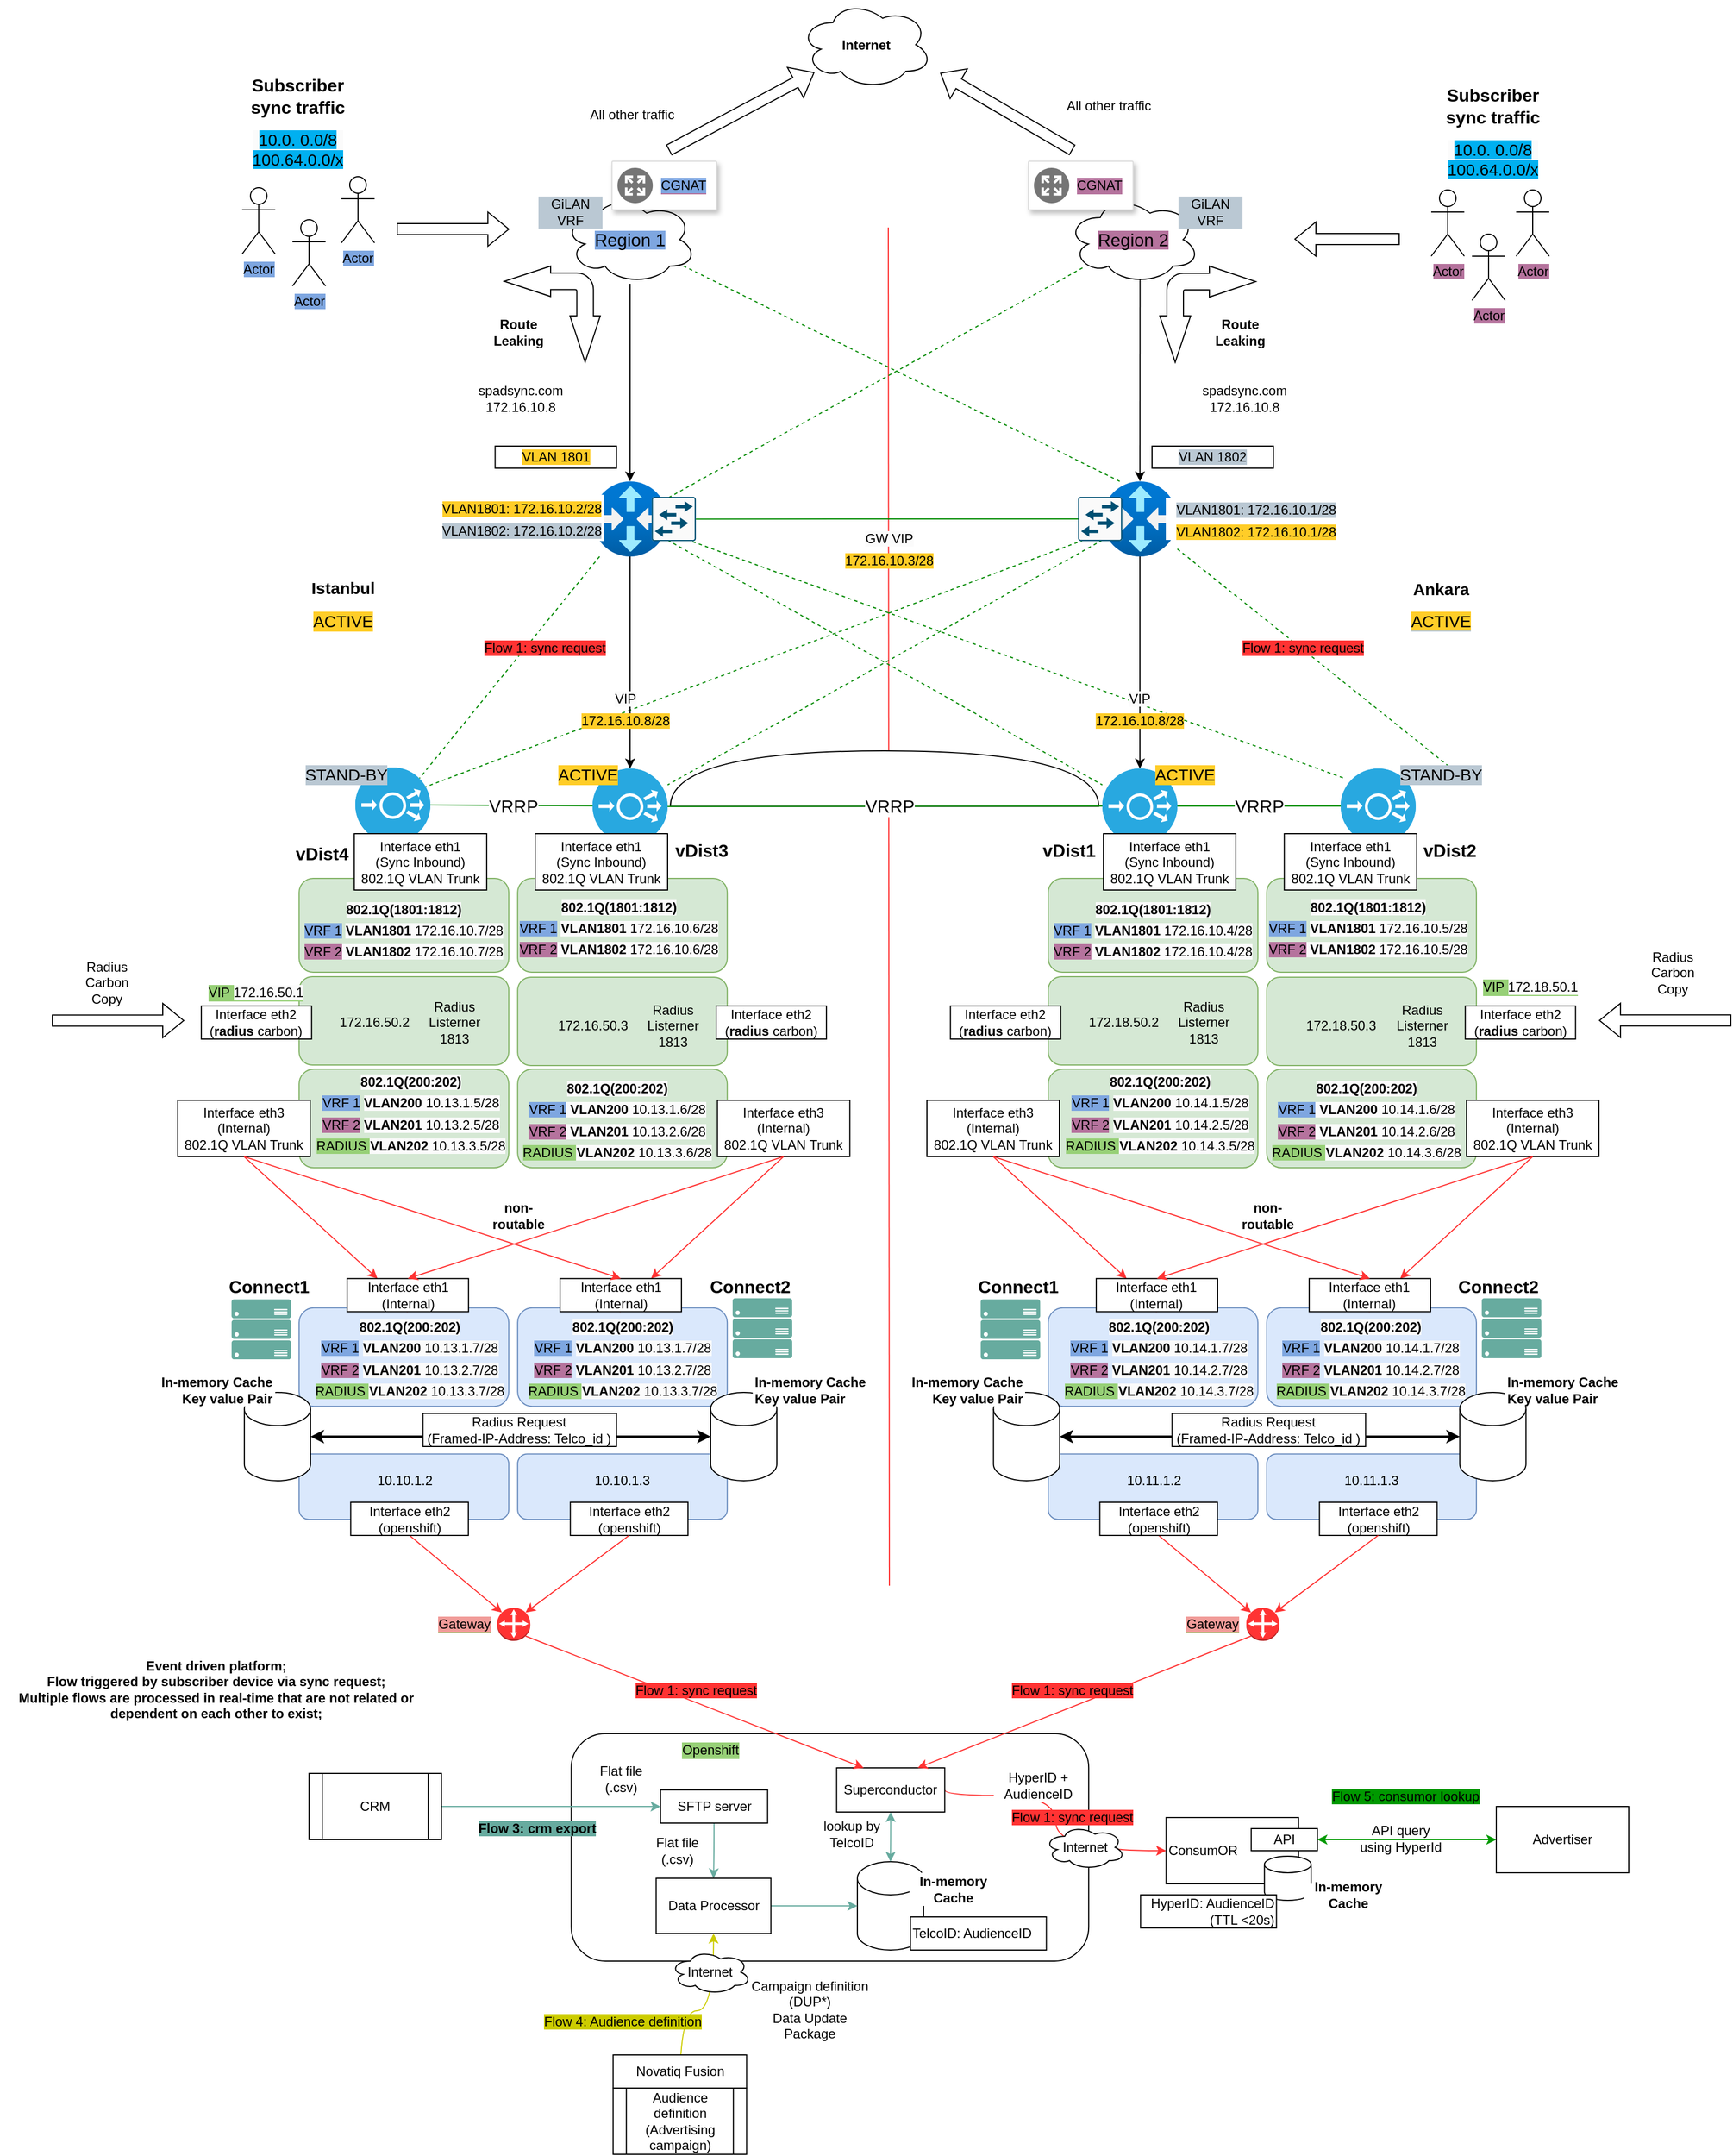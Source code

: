 <mxfile version="20.7.4" type="device"><diagram id="vS7QlZGAeXsn75LerU9_" name="Page-1"><mxGraphModel dx="8593" dy="1045" grid="1" gridSize="10" guides="1" tooltips="1" connect="1" arrows="1" fold="1" page="1" pageScale="1" pageWidth="6000" pageHeight="3400" math="0" shadow="0"><root><mxCell id="0"/><mxCell id="1" parent="0"/><mxCell id="nSNB4GBF1dUIcXOQC-xk-1" value="" style="rounded=1;whiteSpace=wrap;html=1;labelBackgroundColor=none;fillColor=#dae8fc;strokeColor=#6c8ebf;" vertex="1" parent="1"><mxGeometry x="-3454.94" y="2470.75" width="190" height="59.25" as="geometry"/></mxCell><mxCell id="nSNB4GBF1dUIcXOQC-xk-2" value="" style="rounded=1;whiteSpace=wrap;html=1;labelBackgroundColor=none;fillColor=#dae8fc;strokeColor=#6c8ebf;" vertex="1" parent="1"><mxGeometry x="-3454.94" y="2338.38" width="190" height="89.25" as="geometry"/></mxCell><mxCell id="nSNB4GBF1dUIcXOQC-xk-3" value="" style="rounded=1;whiteSpace=wrap;html=1;labelBackgroundColor=none;fillColor=#d5e8d4;strokeColor=#82b366;" vertex="1" parent="1"><mxGeometry x="-3256.92" y="2122.26" width="190" height="89.25" as="geometry"/></mxCell><mxCell id="nSNB4GBF1dUIcXOQC-xk-4" value="" style="rounded=1;whiteSpace=wrap;html=1;labelBackgroundColor=none;strokeColor=default;fontColor=#000000;fillColor=default;" vertex="1" parent="1"><mxGeometry x="-3208.29" y="2724" width="468.92" height="206" as="geometry"/></mxCell><mxCell id="nSNB4GBF1dUIcXOQC-xk-5" value="" style="rounded=1;whiteSpace=wrap;html=1;labelBackgroundColor=none;fillColor=#d5e8d4;strokeColor=#82b366;" vertex="1" parent="1"><mxGeometry x="-3454.94" y="2122.26" width="190" height="89.25" as="geometry"/></mxCell><mxCell id="nSNB4GBF1dUIcXOQC-xk-6" value="" style="rounded=1;whiteSpace=wrap;html=1;labelBackgroundColor=none;fillColor=#d5e8d4;strokeColor=#82b366;" vertex="1" parent="1"><mxGeometry x="-3454.94" y="1949.51" width="190" height="85" as="geometry"/></mxCell><mxCell id="nSNB4GBF1dUIcXOQC-xk-7" value="" style="endArrow=none;html=1;rounded=0;strokeColor=#FF3333;" edge="1" parent="1"><mxGeometry width="50" height="50" relative="1" as="geometry"><mxPoint x="-2920" y="2590" as="sourcePoint"/><mxPoint x="-2921" y="1360" as="targetPoint"/></mxGeometry></mxCell><mxCell id="nSNB4GBF1dUIcXOQC-xk-8" value="" style="shape=or;whiteSpace=wrap;html=1;sketch=0;fontSize=16;fontColor=#000000;fillColor=default;rotation=-90;" vertex="1" parent="1"><mxGeometry x="-2949.52" y="1665.03" width="50.23" height="388.18" as="geometry"/></mxCell><mxCell id="nSNB4GBF1dUIcXOQC-xk-9" style="edgeStyle=orthogonalEdgeStyle;rounded=0;orthogonalLoop=1;jettySize=auto;html=1;strokeColor=#000000;fontSize=16;fontColor=#000000;endArrow=classic;endFill=1;" edge="1" parent="1" source="nSNB4GBF1dUIcXOQC-xk-13" target="nSNB4GBF1dUIcXOQC-xk-23"><mxGeometry relative="1" as="geometry"/></mxCell><mxCell id="nSNB4GBF1dUIcXOQC-xk-10" style="rounded=0;orthogonalLoop=1;jettySize=auto;html=1;strokeColor=#008A00;fontSize=16;fontColor=#000000;endArrow=none;endFill=0;dashed=1;" edge="1" parent="1" source="nSNB4GBF1dUIcXOQC-xk-13" target="nSNB4GBF1dUIcXOQC-xk-26"><mxGeometry relative="1" as="geometry"/></mxCell><mxCell id="nSNB4GBF1dUIcXOQC-xk-11" style="edgeStyle=none;rounded=0;orthogonalLoop=1;jettySize=auto;html=1;entryX=0.145;entryY=0.145;entryDx=0;entryDy=0;entryPerimeter=0;dashed=1;strokeColor=#008A00;fontSize=15;fontColor=#000000;endArrow=none;endFill=0;" edge="1" parent="1" source="nSNB4GBF1dUIcXOQC-xk-13"><mxGeometry relative="1" as="geometry"><mxPoint x="-2398.14" y="1859.86" as="targetPoint"/></mxGeometry></mxCell><mxCell id="nSNB4GBF1dUIcXOQC-xk-12" style="edgeStyle=none;rounded=0;orthogonalLoop=1;jettySize=auto;html=1;entryX=0.828;entryY=0.299;entryDx=0;entryDy=0;entryPerimeter=0;dashed=1;strokeColor=#008A00;fontSize=15;fontColor=#000000;endArrow=none;endFill=0;" edge="1" parent="1" source="nSNB4GBF1dUIcXOQC-xk-13" target="nSNB4GBF1dUIcXOQC-xk-28"><mxGeometry relative="1" as="geometry"/></mxCell><mxCell id="nSNB4GBF1dUIcXOQC-xk-13" value="" style="aspect=fixed;html=1;points=[];align=center;image;fontSize=12;image=img/lib/azure2/networking/Virtual_Router.svg;sketch=0;fontColor=#000000;fillColor=#FFCD28;" vertex="1" parent="1"><mxGeometry x="-2727" y="1590" width="68" height="68" as="geometry"/></mxCell><mxCell id="nSNB4GBF1dUIcXOQC-xk-14" style="edgeStyle=none;rounded=0;orthogonalLoop=1;jettySize=auto;html=1;strokeColor=#008A00;fontSize=16;fontColor=#000000;endArrow=none;endFill=0;dashed=1;" edge="1" parent="1" source="nSNB4GBF1dUIcXOQC-xk-18" target="nSNB4GBF1dUIcXOQC-xk-23"><mxGeometry relative="1" as="geometry"/></mxCell><mxCell id="nSNB4GBF1dUIcXOQC-xk-15" style="edgeStyle=none;rounded=0;orthogonalLoop=1;jettySize=auto;html=1;strokeColor=#000000;fontSize=16;fontColor=#000000;endArrow=classic;endFill=1;" edge="1" parent="1" source="nSNB4GBF1dUIcXOQC-xk-18" target="nSNB4GBF1dUIcXOQC-xk-26"><mxGeometry relative="1" as="geometry"/></mxCell><mxCell id="nSNB4GBF1dUIcXOQC-xk-16" style="edgeStyle=none;rounded=0;orthogonalLoop=1;jettySize=auto;html=1;entryX=0.855;entryY=0.145;entryDx=0;entryDy=0;entryPerimeter=0;dashed=1;strokeColor=#008A00;fontSize=15;fontColor=#000000;endArrow=none;endFill=0;" edge="1" parent="1" source="nSNB4GBF1dUIcXOQC-xk-18" target="nSNB4GBF1dUIcXOQC-xk-28"><mxGeometry relative="1" as="geometry"><mxPoint x="-3504.86" y="1859.86" as="targetPoint"/></mxGeometry></mxCell><mxCell id="nSNB4GBF1dUIcXOQC-xk-17" style="edgeStyle=none;rounded=0;orthogonalLoop=1;jettySize=auto;html=1;entryX=0.029;entryY=0.123;entryDx=0;entryDy=0;entryPerimeter=0;dashed=1;strokeColor=#008A00;fontSize=15;fontColor=#000000;endArrow=none;endFill=0;" edge="1" parent="1" source="nSNB4GBF1dUIcXOQC-xk-18" target="nSNB4GBF1dUIcXOQC-xk-27"><mxGeometry relative="1" as="geometry"/></mxCell><mxCell id="nSNB4GBF1dUIcXOQC-xk-18" value="" style="aspect=fixed;html=1;points=[];align=center;image;fontSize=12;image=img/lib/azure2/networking/Virtual_Router.svg;sketch=0;fontColor=#000000;fillColor=#FFCD28;" vertex="1" parent="1"><mxGeometry x="-3189" y="1590" width="68" height="68" as="geometry"/></mxCell><mxCell id="nSNB4GBF1dUIcXOQC-xk-19" style="edgeStyle=none;rounded=0;orthogonalLoop=1;jettySize=auto;html=1;entryX=0.918;entryY=0.506;entryDx=0;entryDy=0;entryPerimeter=0;strokeColor=#008A00;fontSize=16;fontColor=#000000;endArrow=none;endFill=0;" edge="1" parent="1" source="nSNB4GBF1dUIcXOQC-xk-23" target="nSNB4GBF1dUIcXOQC-xk-26"><mxGeometry relative="1" as="geometry"/></mxCell><mxCell id="nSNB4GBF1dUIcXOQC-xk-20" value="VRRP" style="edgeLabel;html=1;align=center;verticalAlign=middle;resizable=0;points=[];fontSize=16;fontColor=#000000;" vertex="1" connectable="0" parent="nSNB4GBF1dUIcXOQC-xk-19"><mxGeometry x="-0.192" relative="1" as="geometry"><mxPoint x="-32" as="offset"/></mxGeometry></mxCell><mxCell id="nSNB4GBF1dUIcXOQC-xk-21" style="edgeStyle=none;rounded=0;orthogonalLoop=1;jettySize=auto;html=1;strokeColor=#008A00;fontSize=16;fontColor=#000000;endArrow=none;endFill=0;entryX=0;entryY=0.5;entryDx=0;entryDy=0;entryPerimeter=0;" edge="1" parent="1" source="nSNB4GBF1dUIcXOQC-xk-23" target="nSNB4GBF1dUIcXOQC-xk-27"><mxGeometry relative="1" as="geometry"><mxPoint x="-2408" y="1884.0" as="targetPoint"/></mxGeometry></mxCell><mxCell id="nSNB4GBF1dUIcXOQC-xk-22" value="VRRP" style="edgeLabel;html=1;align=center;verticalAlign=middle;resizable=0;points=[];fontSize=16;fontColor=#000000;" vertex="1" connectable="0" parent="nSNB4GBF1dUIcXOQC-xk-21"><mxGeometry x="-0.202" relative="1" as="geometry"><mxPoint x="15" as="offset"/></mxGeometry></mxCell><mxCell id="nSNB4GBF1dUIcXOQC-xk-23" value="" style="fillColor=#28A8E0;verticalLabelPosition=bottom;sketch=0;html=1;strokeColor=#ffffff;verticalAlign=top;align=center;points=[[0.145,0.145,0],[0.5,0,0],[0.855,0.145,0],[1,0.5,0],[0.855,0.855,0],[0.5,1,0],[0.145,0.855,0],[0,0.5,0]];pointerEvents=1;shape=mxgraph.cisco_safe.compositeIcon;bgIcon=ellipse;resIcon=mxgraph.cisco_safe.capability.load_balancer;fontSize=16;fontColor=#000000;" vertex="1" parent="1"><mxGeometry x="-2727" y="1850" width="68" height="68" as="geometry"/></mxCell><mxCell id="nSNB4GBF1dUIcXOQC-xk-24" style="edgeStyle=none;rounded=0;orthogonalLoop=1;jettySize=auto;html=1;strokeColor=#008A00;fontSize=16;fontColor=#000000;endArrow=none;endFill=0;entryX=1;entryY=0.5;entryDx=0;entryDy=0;entryPerimeter=0;" edge="1" parent="1" source="nSNB4GBF1dUIcXOQC-xk-26" target="nSNB4GBF1dUIcXOQC-xk-28"><mxGeometry relative="1" as="geometry"><mxPoint x="-3494" y="1884" as="targetPoint"/></mxGeometry></mxCell><mxCell id="nSNB4GBF1dUIcXOQC-xk-25" value="VRRP" style="edgeLabel;html=1;align=center;verticalAlign=middle;resizable=0;points=[];fontSize=16;fontColor=#000000;" vertex="1" connectable="0" parent="nSNB4GBF1dUIcXOQC-xk-24"><mxGeometry x="0.327" y="-1" relative="1" as="geometry"><mxPoint x="25" y="1" as="offset"/></mxGeometry></mxCell><mxCell id="nSNB4GBF1dUIcXOQC-xk-26" value="" style="fillColor=#28A8E0;verticalLabelPosition=bottom;sketch=0;html=1;strokeColor=#ffffff;verticalAlign=top;align=center;points=[[0.145,0.145,0],[0.5,0,0],[0.855,0.145,0],[1,0.5,0],[0.855,0.855,0],[0.5,1,0],[0.145,0.855,0],[0,0.5,0]];pointerEvents=1;shape=mxgraph.cisco_safe.compositeIcon;bgIcon=ellipse;resIcon=mxgraph.cisco_safe.capability.load_balancer;fontSize=16;fontColor=#000000;" vertex="1" parent="1"><mxGeometry x="-3189" y="1850" width="68" height="68" as="geometry"/></mxCell><mxCell id="nSNB4GBF1dUIcXOQC-xk-27" value="" style="fillColor=#28A8E0;verticalLabelPosition=bottom;sketch=0;html=1;strokeColor=#ffffff;verticalAlign=top;align=center;points=[[0.145,0.145,0],[0.5,0,0],[0.855,0.145,0],[1,0.5,0],[0.855,0.855,0],[0.5,1,0],[0.145,0.855,0],[0,0.5,0]];pointerEvents=1;shape=mxgraph.cisco_safe.compositeIcon;bgIcon=ellipse;resIcon=mxgraph.cisco_safe.capability.load_balancer;fontSize=16;fontColor=#000000;" vertex="1" parent="1"><mxGeometry x="-2511" y="1850" width="68" height="68" as="geometry"/></mxCell><mxCell id="nSNB4GBF1dUIcXOQC-xk-28" value="" style="fillColor=#28A8E0;verticalLabelPosition=bottom;sketch=0;html=1;strokeColor=#ffffff;verticalAlign=top;align=center;points=[[0.145,0.145,0],[0.5,0,0],[0.855,0.145,0],[1,0.5,0],[0.855,0.855,0],[0.5,1,0],[0.145,0.855,0],[0,0.5,0]];pointerEvents=1;shape=mxgraph.cisco_safe.compositeIcon;bgIcon=ellipse;resIcon=mxgraph.cisco_safe.capability.load_balancer;fontSize=16;fontColor=#000000;" vertex="1" parent="1"><mxGeometry x="-3404" y="1849" width="68" height="68" as="geometry"/></mxCell><mxCell id="nSNB4GBF1dUIcXOQC-xk-29" style="rounded=0;orthogonalLoop=1;jettySize=auto;html=1;" edge="1" parent="1" source="nSNB4GBF1dUIcXOQC-xk-30" target="nSNB4GBF1dUIcXOQC-xk-18"><mxGeometry relative="1" as="geometry"><mxPoint x="-3404" y="1297.5" as="targetPoint"/></mxGeometry></mxCell><mxCell id="nSNB4GBF1dUIcXOQC-xk-30" value="&lt;span style=&quot;font-family: Calibri, Arial, Helvetica, sans-serif; font-size: 16px; text-align: start;&quot;&gt;&lt;span style=&quot;background-color: rgb(126, 166, 224);&quot;&gt;Region 1&lt;/span&gt;&lt;br&gt;&lt;/span&gt;" style="ellipse;shape=cloud;whiteSpace=wrap;html=1;" vertex="1" parent="1"><mxGeometry x="-3215" y="1331" width="120" height="80" as="geometry"/></mxCell><mxCell id="nSNB4GBF1dUIcXOQC-xk-31" style="edgeStyle=none;rounded=0;orthogonalLoop=1;jettySize=auto;html=1;startArrow=none;exitX=0.55;exitY=0.95;exitDx=0;exitDy=0;exitPerimeter=0;" edge="1" parent="1" source="nSNB4GBF1dUIcXOQC-xk-33" target="nSNB4GBF1dUIcXOQC-xk-13"><mxGeometry relative="1" as="geometry"><mxPoint x="-2909" y="1476" as="targetPoint"/><mxPoint x="-2696.84" y="1407" as="sourcePoint"/></mxGeometry></mxCell><mxCell id="nSNB4GBF1dUIcXOQC-xk-32" style="edgeStyle=none;rounded=0;orthogonalLoop=1;jettySize=auto;html=1;dashed=1;strokeColor=#008A00;fontSize=15;fontColor=#000000;endArrow=none;endFill=0;" edge="1" parent="1" source="nSNB4GBF1dUIcXOQC-xk-33" target="nSNB4GBF1dUIcXOQC-xk-18"><mxGeometry relative="1" as="geometry"/></mxCell><mxCell id="nSNB4GBF1dUIcXOQC-xk-33" value="&lt;span style=&quot;font-family: Calibri, Arial, Helvetica, sans-serif; font-size: 16px; text-align: start;&quot;&gt;&lt;span style=&quot;background-color: rgb(181, 115, 157);&quot;&gt;Region 2&lt;/span&gt;&lt;br&gt;&lt;/span&gt;" style="ellipse;shape=cloud;whiteSpace=wrap;html=1;" vertex="1" parent="1"><mxGeometry x="-2758.84" y="1331" width="120" height="80" as="geometry"/></mxCell><mxCell id="nSNB4GBF1dUIcXOQC-xk-34" value="Subscriber sync traffic" style="text;html=1;strokeColor=none;fillColor=default;align=center;verticalAlign=middle;whiteSpace=wrap;rounded=0;fontSize=16;fontColor=#000000;fontStyle=1" vertex="1" parent="1"><mxGeometry x="-3510.94" y="1217" width="110" height="47" as="geometry"/></mxCell><mxCell id="nSNB4GBF1dUIcXOQC-xk-35" value="&lt;span style=&quot;color: rgb(0, 0, 0); font-family: Helvetica; font-size: 12px; font-style: normal; font-variant-ligatures: normal; font-variant-caps: normal; font-weight: 400; letter-spacing: normal; orphans: 2; text-indent: 0px; text-transform: none; widows: 2; word-spacing: 0px; -webkit-text-stroke-width: 0px; text-decoration-thickness: initial; text-decoration-style: initial; text-decoration-color: initial; float: none; display: inline !important;&quot;&gt;&lt;span style=&quot;background-color: rgb(186, 200, 211);&quot;&gt;VLAN1801: 172.16.10.1/28&lt;/span&gt;&lt;br&gt;&lt;span style=&quot;background-color: rgb(255, 205, 40);&quot;&gt;VLAN1802: 172.16.10.1/28&lt;/span&gt;&lt;br&gt;&lt;/span&gt;" style="text;whiteSpace=wrap;html=1;fontSize=16;fontColor=#000000;align=center;verticalAlign=middle;fillColor=default;" vertex="1" parent="1"><mxGeometry x="-2669.5" y="1605" width="163" height="38" as="geometry"/></mxCell><mxCell id="nSNB4GBF1dUIcXOQC-xk-36" value="vDist1" style="text;html=1;strokeColor=none;fillColor=none;align=center;verticalAlign=middle;whiteSpace=wrap;rounded=0;sketch=0;fontSize=16;fontColor=#000000;fontStyle=1" vertex="1" parent="1"><mxGeometry x="-2787" y="1909" width="60" height="30" as="geometry"/></mxCell><mxCell id="nSNB4GBF1dUIcXOQC-xk-37" value="vDist2" style="text;html=1;strokeColor=none;fillColor=none;align=center;verticalAlign=middle;whiteSpace=wrap;rounded=0;sketch=0;fontSize=16;fontColor=#000000;fontStyle=1" vertex="1" parent="1"><mxGeometry x="-2442.12" y="1909" width="60" height="30" as="geometry"/></mxCell><mxCell id="nSNB4GBF1dUIcXOQC-xk-38" value="vDist3" style="text;html=1;strokeColor=none;fillColor=none;align=center;verticalAlign=middle;whiteSpace=wrap;rounded=0;sketch=0;fontSize=16;fontColor=#000000;fontStyle=1" vertex="1" parent="1"><mxGeometry x="-3120" y="1909" width="60" height="30" as="geometry"/></mxCell><mxCell id="nSNB4GBF1dUIcXOQC-xk-39" value="&lt;span style=&quot;color: rgb(0, 0, 0); font-family: Helvetica; font-size: 12px; font-style: normal; font-variant-ligatures: normal; font-variant-caps: normal; font-weight: 400; letter-spacing: normal; orphans: 2; text-indent: 0px; text-transform: none; widows: 2; word-spacing: 0px; -webkit-text-stroke-width: 0px; text-decoration-thickness: initial; text-decoration-style: initial; text-decoration-color: initial; float: none; display: inline !important;&quot;&gt;&lt;span style=&quot;background-color: rgb(255, 205, 40);&quot;&gt;VLAN1801: 172.16.10.2/28&lt;/span&gt;&lt;br&gt;&lt;span style=&quot;background-color: rgb(186, 200, 211);&quot;&gt;VLAN1802: 172.16.10.2/28&lt;/span&gt;&lt;br&gt;&lt;/span&gt;" style="text;whiteSpace=wrap;html=1;fontSize=16;fontColor=#000000;align=center;verticalAlign=middle;fillColor=default;" vertex="1" parent="1"><mxGeometry x="-3327.0" y="1602.1" width="148" height="41.9" as="geometry"/></mxCell><mxCell id="nSNB4GBF1dUIcXOQC-xk-40" value="&lt;span style=&quot;color: rgb(0, 0, 0); font-family: Helvetica; font-size: 12px; font-style: normal; font-variant-ligatures: normal; font-variant-caps: normal; font-weight: 400; letter-spacing: normal; orphans: 2; text-indent: 0px; text-transform: none; widows: 2; word-spacing: 0px; -webkit-text-stroke-width: 0px; text-decoration-thickness: initial; text-decoration-style: initial; text-decoration-color: initial; float: none; display: inline !important;&quot;&gt;&lt;span style=&quot;background-color: rgb(251, 251, 251);&quot;&gt;VIP&lt;/span&gt;&lt;br&gt;&lt;span style=&quot;background-color: rgb(255, 205, 40);&quot;&gt;172.16.10.8/28&lt;/span&gt;&lt;/span&gt;" style="text;whiteSpace=wrap;html=1;fontSize=16;fontColor=#000000;align=center;verticalAlign=middle;" vertex="1" parent="1"><mxGeometry x="-3204" y="1780" width="90" height="30" as="geometry"/></mxCell><mxCell id="nSNB4GBF1dUIcXOQC-xk-41" value="&lt;span style=&quot;color: rgb(0, 0, 0); font-family: Helvetica; font-size: 12px; font-style: normal; font-variant-ligatures: normal; font-variant-caps: normal; font-weight: 400; letter-spacing: normal; orphans: 2; text-indent: 0px; text-transform: none; widows: 2; word-spacing: 0px; -webkit-text-stroke-width: 0px; text-decoration-thickness: initial; text-decoration-style: initial; text-decoration-color: initial; float: none; display: inline !important;&quot;&gt;&lt;span style=&quot;background-color: rgb(251, 251, 251);&quot;&gt;GW VIP&lt;/span&gt;&lt;br&gt;&lt;span style=&quot;background-color: rgb(255, 205, 40);&quot;&gt;172.16.10.3/28&lt;/span&gt;&lt;/span&gt;" style="text;whiteSpace=wrap;html=1;fontSize=16;fontColor=#000000;align=center;verticalAlign=middle;" vertex="1" parent="1"><mxGeometry x="-2965.37" y="1630" width="90" height="40" as="geometry"/></mxCell><mxCell id="nSNB4GBF1dUIcXOQC-xk-42" value="&lt;span style=&quot;color: rgb(0, 0, 0); font-family: Helvetica; font-size: 12px; font-style: normal; font-variant-ligatures: normal; font-variant-caps: normal; letter-spacing: normal; orphans: 2; text-indent: 0px; text-transform: none; widows: 2; word-spacing: 0px; -webkit-text-stroke-width: 0px; text-decoration-thickness: initial; text-decoration-style: initial; text-decoration-color: initial; float: none; display: inline !important;&quot;&gt;&lt;b style=&quot;background-color: rgb(251, 251, 251);&quot;&gt;802.1Q(1801:1812)&lt;/b&gt;&lt;br&gt;&lt;span style=&quot;background-color: rgb(126, 166, 224);&quot;&gt;VRF 1&lt;/span&gt;&lt;/span&gt;&lt;span style=&quot;color: rgb(0, 0, 0); font-family: Helvetica; font-size: 12px; font-style: normal; font-variant-ligatures: normal; font-variant-caps: normal; letter-spacing: normal; orphans: 2; text-indent: 0px; text-transform: none; widows: 2; word-spacing: 0px; -webkit-text-stroke-width: 0px; text-decoration-thickness: initial; text-decoration-style: initial; text-decoration-color: initial; float: none; display: inline !important;&quot;&gt; &lt;b style=&quot;background-color: rgb(251, 251, 251);&quot;&gt;VLAN1801 &lt;/b&gt;&lt;span style=&quot;background-color: rgb(251, 251, 251);&quot;&gt;172.16.10.7/28&lt;/span&gt;&lt;br&gt;&lt;span style=&quot;background-color: rgb(181, 115, 157);&quot;&gt;VRF 2&lt;/span&gt;&lt;/span&gt;&lt;span style=&quot;color: rgb(0, 0, 0); font-family: Helvetica; font-size: 12px; font-style: normal; font-variant-ligatures: normal; font-variant-caps: normal; letter-spacing: normal; orphans: 2; text-indent: 0px; text-transform: none; widows: 2; word-spacing: 0px; -webkit-text-stroke-width: 0px; background-color: rgb(251, 251, 251); text-decoration-thickness: initial; text-decoration-style: initial; text-decoration-color: initial; float: none; display: inline !important;&quot;&gt; &lt;b&gt;VLAN1802 &lt;/b&gt;172.16.10.7/28&lt;br&gt;&lt;/span&gt;" style="text;whiteSpace=wrap;html=1;fontSize=16;fontColor=#000000;align=center;verticalAlign=middle;" vertex="1" parent="1"><mxGeometry x="-3454.94" y="1962.01" width="190" height="65" as="geometry"/></mxCell><mxCell id="nSNB4GBF1dUIcXOQC-xk-43" value="&lt;span style=&quot;background-color: rgb(255, 205, 40);&quot;&gt;VLAN 1801&lt;/span&gt;" style="rounded=0;whiteSpace=wrap;html=1;" vertex="1" parent="1"><mxGeometry x="-3277.29" y="1558" width="110" height="20" as="geometry"/></mxCell><mxCell id="nSNB4GBF1dUIcXOQC-xk-44" value="&lt;span style=&quot;background-color: rgb(186, 200, 211);&quot;&gt;VLAN&amp;nbsp;1802&lt;/span&gt;" style="rounded=0;whiteSpace=wrap;html=1;" vertex="1" parent="1"><mxGeometry x="-2682" y="1558" width="110" height="20" as="geometry"/></mxCell><mxCell id="nSNB4GBF1dUIcXOQC-xk-45" value="&lt;p style=&quot;border-color: var(--border-color); color: rgb(0, 0, 0); font-style: normal; font-variant-ligatures: normal; font-variant-caps: normal; font-weight: 400; letter-spacing: normal; orphans: 2; text-indent: 0px; text-transform: none; widows: 2; word-spacing: 0px; -webkit-text-stroke-width: 0px; text-decoration-thickness: initial; text-decoration-style: initial; text-decoration-color: initial; background-color: rgb(251, 251, 251); font-size: 15px;&quot;&gt;&lt;span style=&quot;border-color: var(--border-color); background-color: rgb(0, 176, 240);&quot;&gt;&lt;font style=&quot;font-size: 15px;&quot;&gt;10.0. 0.0/8&lt;br&gt;&lt;/font&gt;&lt;/span&gt;&lt;span style=&quot;border-color: var(--border-color); background-color: rgb(0, 176, 240);&quot;&gt;&lt;font style=&quot;font-size: 15px;&quot;&gt;100.64.0.0/x&lt;/font&gt;&lt;/span&gt;&lt;/p&gt;" style="text;whiteSpace=wrap;html=1;fontSize=16;fontColor=#000000;align=center;verticalAlign=middle;" vertex="1" parent="1"><mxGeometry x="-3500.94" y="1264" width="90" height="50" as="geometry"/></mxCell><mxCell id="nSNB4GBF1dUIcXOQC-xk-46" value="ACTIVE" style="text;html=1;strokeColor=none;fillColor=none;align=center;verticalAlign=middle;whiteSpace=wrap;rounded=0;labelBackgroundColor=#FFCD28;sketch=0;fontSize=15;fontColor=#000000;" vertex="1" parent="1"><mxGeometry x="-3444.65" y="1700.79" width="60" height="30" as="geometry"/></mxCell><mxCell id="nSNB4GBF1dUIcXOQC-xk-47" value="ACTIVE" style="text;html=1;strokeColor=none;fillColor=none;align=center;verticalAlign=middle;whiteSpace=wrap;rounded=0;labelBackgroundColor=#FFCD28;sketch=0;fontSize=15;fontColor=#000000;" vertex="1" parent="1"><mxGeometry x="-2682" y="1840" width="60" height="30" as="geometry"/></mxCell><mxCell id="nSNB4GBF1dUIcXOQC-xk-48" value="&lt;span style=&quot;background-color: rgb(255, 205, 40);&quot;&gt;ACTIVE&lt;/span&gt;" style="text;html=1;strokeColor=none;fillColor=none;align=center;verticalAlign=middle;whiteSpace=wrap;rounded=0;labelBackgroundColor=#BAC8D3;sketch=0;fontSize=15;fontColor=#000000;" vertex="1" parent="1"><mxGeometry x="-2463.16" y="1700.79" width="86" height="30" as="geometry"/></mxCell><mxCell id="nSNB4GBF1dUIcXOQC-xk-49" value="Ankara" style="text;html=1;strokeColor=none;fillColor=default;align=center;verticalAlign=middle;whiteSpace=wrap;rounded=0;labelBackgroundColor=none;sketch=0;fontSize=15;fontColor=#000000;fontStyle=1" vertex="1" parent="1"><mxGeometry x="-2450.16" y="1671.75" width="60" height="30" as="geometry"/></mxCell><mxCell id="nSNB4GBF1dUIcXOQC-xk-50" value="Istanbul" style="text;html=1;strokeColor=none;fillColor=default;align=center;verticalAlign=middle;whiteSpace=wrap;rounded=0;labelBackgroundColor=none;sketch=0;fontSize=15;fontColor=#000000;fontStyle=1" vertex="1" parent="1"><mxGeometry x="-3446.88" y="1672.54" width="64.46" height="26.5" as="geometry"/></mxCell><mxCell id="nSNB4GBF1dUIcXOQC-xk-51" value="" style="sketch=0;points=[[0.015,0.015,0],[0.985,0.015,0],[0.985,0.985,0],[0.015,0.985,0],[0.25,0,0],[0.5,0,0],[0.75,0,0],[1,0.25,0],[1,0.5,0],[1,0.75,0],[0.75,1,0],[0.5,1,0],[0.25,1,0],[0,0.75,0],[0,0.5,0],[0,0.25,0]];verticalLabelPosition=bottom;html=1;verticalAlign=top;aspect=fixed;align=center;pointerEvents=1;shape=mxgraph.cisco19.rect;prIcon=workgroup_switch;fillColor=#FAFAFA;strokeColor=#005073;labelBackgroundColor=#FFCD28;fontSize=15;fontColor=#000000;" vertex="1" parent="1"><mxGeometry x="-3135.39" y="1604.05" width="40" height="40" as="geometry"/></mxCell><mxCell id="nSNB4GBF1dUIcXOQC-xk-52" value="" style="edgeStyle=orthogonalEdgeStyle;rounded=0;orthogonalLoop=1;jettySize=auto;html=1;strokeColor=#008A00;fontSize=16;fontColor=#000000;endArrow=none;endFill=0;" edge="1" parent="1" source="nSNB4GBF1dUIcXOQC-xk-13" target="nSNB4GBF1dUIcXOQC-xk-51"><mxGeometry relative="1" as="geometry"><mxPoint x="-2888" y="1624" as="sourcePoint"/><mxPoint x="-3012" y="1624" as="targetPoint"/></mxGeometry></mxCell><mxCell id="nSNB4GBF1dUIcXOQC-xk-53" value="" style="sketch=0;points=[[0.015,0.015,0],[0.985,0.015,0],[0.985,0.985,0],[0.015,0.985,0],[0.25,0,0],[0.5,0,0],[0.75,0,0],[1,0.25,0],[1,0.5,0],[1,0.75,0],[0.75,1,0],[0.5,1,0],[0.25,1,0],[0,0.75,0],[0,0.5,0],[0,0.25,0]];verticalLabelPosition=bottom;html=1;verticalAlign=top;aspect=fixed;align=center;pointerEvents=1;shape=mxgraph.cisco19.rect;prIcon=workgroup_switch;fillColor=#FAFAFA;strokeColor=#005073;labelBackgroundColor=#FFCD28;fontSize=15;fontColor=#000000;" vertex="1" parent="1"><mxGeometry x="-2749" y="1604" width="40" height="40" as="geometry"/></mxCell><mxCell id="nSNB4GBF1dUIcXOQC-xk-54" value="ACTIVE" style="text;html=1;strokeColor=none;fillColor=none;align=center;verticalAlign=middle;whiteSpace=wrap;rounded=0;labelBackgroundColor=#FFCD28;sketch=0;fontSize=15;fontColor=#000000;" vertex="1" parent="1"><mxGeometry x="-3223" y="1840.01" width="60" height="30" as="geometry"/></mxCell><mxCell id="nSNB4GBF1dUIcXOQC-xk-55" value="STAND-BY" style="text;html=1;strokeColor=none;fillColor=none;align=center;verticalAlign=middle;whiteSpace=wrap;rounded=0;labelBackgroundColor=#BAC8D3;sketch=0;fontSize=15;fontColor=#000000;" vertex="1" parent="1"><mxGeometry x="-2463.16" y="1840.01" width="86" height="30" as="geometry"/></mxCell><mxCell id="nSNB4GBF1dUIcXOQC-xk-56" value="STAND-BY" style="text;html=1;strokeColor=none;fillColor=none;align=center;verticalAlign=middle;whiteSpace=wrap;rounded=0;labelBackgroundColor=#BAC8D3;sketch=0;fontSize=15;fontColor=#000000;" vertex="1" parent="1"><mxGeometry x="-3454.94" y="1840" width="86" height="30" as="geometry"/></mxCell><mxCell id="nSNB4GBF1dUIcXOQC-xk-57" style="edgeStyle=none;rounded=0;orthogonalLoop=1;jettySize=auto;html=1;dashed=1;strokeColor=#008A00;fontSize=15;fontColor=#000000;endArrow=none;endFill=0;entryX=0.265;entryY=0.015;entryDx=0;entryDy=0;entryPerimeter=0;" edge="1" parent="1" source="nSNB4GBF1dUIcXOQC-xk-30" target="nSNB4GBF1dUIcXOQC-xk-13"><mxGeometry relative="1" as="geometry"><mxPoint x="-2826.983" y="1379.962" as="sourcePoint"/><mxPoint x="-2841.73" y="1600" as="targetPoint"/></mxGeometry></mxCell><mxCell id="nSNB4GBF1dUIcXOQC-xk-58" value="Subscriber sync traffic" style="text;html=1;strokeColor=none;fillColor=default;align=center;verticalAlign=middle;whiteSpace=wrap;rounded=0;fontSize=16;fontColor=#000000;fontStyle=1" vertex="1" parent="1"><mxGeometry x="-2428.0" y="1226" width="110" height="47" as="geometry"/></mxCell><mxCell id="nSNB4GBF1dUIcXOQC-xk-59" value="&lt;p style=&quot;border-color: var(--border-color); color: rgb(0, 0, 0); font-style: normal; font-variant-ligatures: normal; font-variant-caps: normal; font-weight: 400; letter-spacing: normal; orphans: 2; text-indent: 0px; text-transform: none; widows: 2; word-spacing: 0px; -webkit-text-stroke-width: 0px; text-decoration-thickness: initial; text-decoration-style: initial; text-decoration-color: initial; background-color: rgb(251, 251, 251); font-size: 15px;&quot;&gt;&lt;span style=&quot;border-color: var(--border-color); background-color: rgb(0, 176, 240);&quot;&gt;&lt;font style=&quot;font-size: 15px;&quot;&gt;10.0. 0.0/8&lt;br&gt;&lt;/font&gt;&lt;/span&gt;&lt;span style=&quot;border-color: var(--border-color); background-color: rgb(0, 176, 240);&quot;&gt;&lt;font style=&quot;font-size: 15px;&quot;&gt;100.64.0.0/x&lt;/font&gt;&lt;/span&gt;&lt;/p&gt;" style="text;whiteSpace=wrap;html=1;fontSize=16;fontColor=#000000;align=center;verticalAlign=middle;" vertex="1" parent="1"><mxGeometry x="-2418.0" y="1273" width="90" height="50" as="geometry"/></mxCell><mxCell id="nSNB4GBF1dUIcXOQC-xk-60" value="" style="shape=flexArrow;endArrow=classic;html=1;rounded=0;" edge="1" parent="1"><mxGeometry x="-1" y="-361" width="50" height="50" relative="1" as="geometry"><mxPoint x="-3366.5" y="1361.5" as="sourcePoint"/><mxPoint x="-3264.37" y="1361.5" as="targetPoint"/><mxPoint x="1" y="-20" as="offset"/></mxGeometry></mxCell><mxCell id="nSNB4GBF1dUIcXOQC-xk-61" value="" style="shape=flexArrow;endArrow=classic;html=1;rounded=0;" edge="1" parent="1"><mxGeometry x="-1" y="-361" width="50" height="50" relative="1" as="geometry"><mxPoint x="-2457.5" y="1370.5" as="sourcePoint"/><mxPoint x="-2553" y="1370.5" as="targetPoint"/><mxPoint x="1" y="-20" as="offset"/></mxGeometry></mxCell><mxCell id="nSNB4GBF1dUIcXOQC-xk-62" value="GiLAN VRF" style="text;html=1;strokeColor=none;fillColor=none;align=center;verticalAlign=middle;whiteSpace=wrap;rounded=0;labelBackgroundColor=#BAC8D3;" vertex="1" parent="1"><mxGeometry x="-3239" y="1331" width="60" height="30" as="geometry"/></mxCell><mxCell id="nSNB4GBF1dUIcXOQC-xk-63" value="GiLAN VRF" style="text;html=1;strokeColor=none;fillColor=none;align=center;verticalAlign=middle;whiteSpace=wrap;rounded=0;labelBackgroundColor=#BAC8D3;" vertex="1" parent="1"><mxGeometry x="-2659" y="1331" width="60" height="30" as="geometry"/></mxCell><mxCell id="nSNB4GBF1dUIcXOQC-xk-64" value="Actor" style="shape=umlActor;verticalLabelPosition=bottom;verticalAlign=top;html=1;outlineConnect=0;labelBackgroundColor=#7EA6E0;fillColor=default;" vertex="1" parent="1"><mxGeometry x="-3506.57" y="1324" width="30" height="60" as="geometry"/></mxCell><mxCell id="nSNB4GBF1dUIcXOQC-xk-65" value="Actor" style="shape=umlActor;verticalLabelPosition=bottom;verticalAlign=top;html=1;outlineConnect=0;labelBackgroundColor=#7EA6E0;fillColor=default;" vertex="1" parent="1"><mxGeometry x="-3460.94" y="1353" width="30" height="60" as="geometry"/></mxCell><mxCell id="nSNB4GBF1dUIcXOQC-xk-66" value="Actor" style="shape=umlActor;verticalLabelPosition=bottom;verticalAlign=top;html=1;outlineConnect=0;labelBackgroundColor=#7EA6E0;fillColor=default;" vertex="1" parent="1"><mxGeometry x="-3416.57" y="1314" width="30" height="60" as="geometry"/></mxCell><mxCell id="nSNB4GBF1dUIcXOQC-xk-67" value="Actor" style="shape=umlActor;verticalLabelPosition=bottom;verticalAlign=top;html=1;outlineConnect=0;labelBackgroundColor=#B5739D;fillColor=default;" vertex="1" parent="1"><mxGeometry x="-2429" y="1326" width="30" height="60" as="geometry"/></mxCell><mxCell id="nSNB4GBF1dUIcXOQC-xk-68" value="Actor" style="shape=umlActor;verticalLabelPosition=bottom;verticalAlign=top;html=1;outlineConnect=0;labelBackgroundColor=#B5739D;fillColor=default;" vertex="1" parent="1"><mxGeometry x="-2392" y="1366" width="30" height="60" as="geometry"/></mxCell><mxCell id="nSNB4GBF1dUIcXOQC-xk-69" value="Actor" style="shape=umlActor;verticalLabelPosition=bottom;verticalAlign=top;html=1;outlineConnect=0;labelBackgroundColor=#B5739D;fillColor=default;" vertex="1" parent="1"><mxGeometry x="-2352" y="1326" width="30" height="60" as="geometry"/></mxCell><mxCell id="nSNB4GBF1dUIcXOQC-xk-70" value="" style="strokeColor=#dddddd;shadow=1;strokeWidth=1;rounded=1;absoluteArcSize=1;arcSize=2;labelBackgroundColor=#B5739D;fillColor=default;" vertex="1" parent="1"><mxGeometry x="-3171.42" y="1300" width="94.84" height="44" as="geometry"/></mxCell><mxCell id="nSNB4GBF1dUIcXOQC-xk-71" value="&lt;span style=&quot;background-color: rgb(126, 166, 224);&quot;&gt;CGNAT&lt;/span&gt;" style="sketch=0;dashed=0;connectable=0;html=1;fillColor=#757575;strokeColor=none;shape=mxgraph.gcp2.nat;part=1;labelPosition=right;verticalLabelPosition=middle;align=left;verticalAlign=middle;spacingLeft=5;fontSize=12;labelBackgroundColor=#B5739D;" vertex="1" parent="nSNB4GBF1dUIcXOQC-xk-70"><mxGeometry y="0.5" width="32" height="32" relative="1" as="geometry"><mxPoint x="5" y="-16" as="offset"/></mxGeometry></mxCell><mxCell id="nSNB4GBF1dUIcXOQC-xk-72" value="" style="strokeColor=#dddddd;shadow=1;strokeWidth=1;rounded=1;absoluteArcSize=1;arcSize=2;labelBackgroundColor=#B5739D;fillColor=default;" vertex="1" parent="1"><mxGeometry x="-2794.0" y="1300" width="94.84" height="44" as="geometry"/></mxCell><mxCell id="nSNB4GBF1dUIcXOQC-xk-73" value="CGNAT" style="sketch=0;dashed=0;connectable=0;html=1;fillColor=#757575;strokeColor=none;shape=mxgraph.gcp2.nat;part=1;labelPosition=right;verticalLabelPosition=middle;align=left;verticalAlign=middle;spacingLeft=5;fontSize=12;labelBackgroundColor=#B5739D;" vertex="1" parent="nSNB4GBF1dUIcXOQC-xk-72"><mxGeometry y="0.5" width="32" height="32" relative="1" as="geometry"><mxPoint x="5" y="-16" as="offset"/></mxGeometry></mxCell><mxCell id="nSNB4GBF1dUIcXOQC-xk-74" value="" style="shape=flexArrow;endArrow=classic;html=1;rounded=0;" edge="1" parent="1" target="nSNB4GBF1dUIcXOQC-xk-76"><mxGeometry x="-1" y="-361" width="50" height="50" relative="1" as="geometry"><mxPoint x="-3120" y="1290" as="sourcePoint"/><mxPoint x="-2980" y="1235" as="targetPoint"/><mxPoint x="1" y="-20" as="offset"/></mxGeometry></mxCell><mxCell id="nSNB4GBF1dUIcXOQC-xk-75" value="" style="shape=flexArrow;endArrow=classic;html=1;rounded=0;" edge="1" parent="1"><mxGeometry x="-1" y="-361" width="50" height="50" relative="1" as="geometry"><mxPoint x="-2754.0" y="1290" as="sourcePoint"/><mxPoint x="-2874.0" y="1220" as="targetPoint"/><mxPoint x="1" y="-20" as="offset"/></mxGeometry></mxCell><mxCell id="nSNB4GBF1dUIcXOQC-xk-76" value="&lt;span style=&quot;&quot;&gt;&lt;b&gt;Internet&lt;/b&gt;&lt;/span&gt;" style="ellipse;shape=cloud;whiteSpace=wrap;html=1;labelBackgroundColor=none;fillColor=default;" vertex="1" parent="1"><mxGeometry x="-3001.15" y="1154.5" width="120" height="80" as="geometry"/></mxCell><mxCell id="nSNB4GBF1dUIcXOQC-xk-77" value="" style="html=1;shadow=0;dashed=0;align=center;verticalAlign=middle;shape=mxgraph.arrows2.bendDoubleArrow;dy=7.5;dx=42;arrowHead=27.5;rounded=1;labelBackgroundColor=none;fillColor=default;rotation=90;" vertex="1" parent="1"><mxGeometry x="-3269" y="1395" width="87" height="87" as="geometry"/></mxCell><mxCell id="nSNB4GBF1dUIcXOQC-xk-78" value="Route Leaking" style="text;html=1;strokeColor=none;fillColor=none;align=center;verticalAlign=middle;whiteSpace=wrap;rounded=0;labelBackgroundColor=none;fontStyle=1" vertex="1" parent="1"><mxGeometry x="-3286" y="1440" width="60" height="30" as="geometry"/></mxCell><mxCell id="nSNB4GBF1dUIcXOQC-xk-79" value="" style="html=1;shadow=0;dashed=0;align=center;verticalAlign=middle;shape=mxgraph.arrows2.bendDoubleArrow;dy=7.5;dx=42;arrowHead=28;rounded=1;labelBackgroundColor=none;fillColor=default;rotation=-180;flipH=1;flipV=1;" vertex="1" parent="1"><mxGeometry x="-2675" y="1395" width="87" height="87" as="geometry"/></mxCell><mxCell id="nSNB4GBF1dUIcXOQC-xk-80" value="Route Leaking" style="text;html=1;strokeColor=none;fillColor=none;align=center;verticalAlign=middle;whiteSpace=wrap;rounded=0;labelBackgroundColor=none;fontStyle=1" vertex="1" parent="1"><mxGeometry x="-2632.16" y="1440" width="60" height="30" as="geometry"/></mxCell><mxCell id="nSNB4GBF1dUIcXOQC-xk-81" value="spadsync.com&lt;br&gt;172.16.10.8" style="text;html=1;strokeColor=none;fillColor=none;align=center;verticalAlign=middle;whiteSpace=wrap;rounded=0;labelBackgroundColor=none;" vertex="1" parent="1"><mxGeometry x="-3304" y="1500" width="100" height="30" as="geometry"/></mxCell><mxCell id="nSNB4GBF1dUIcXOQC-xk-82" value="spadsync.com&lt;br&gt;172.16.10.8" style="text;html=1;strokeColor=none;fillColor=none;align=center;verticalAlign=middle;whiteSpace=wrap;rounded=0;labelBackgroundColor=none;" vertex="1" parent="1"><mxGeometry x="-2648" y="1500" width="100" height="30" as="geometry"/></mxCell><mxCell id="nSNB4GBF1dUIcXOQC-xk-83" value="All other traffic" style="text;html=1;strokeColor=none;fillColor=none;align=center;verticalAlign=middle;whiteSpace=wrap;rounded=0;labelBackgroundColor=none;" vertex="1" parent="1"><mxGeometry x="-2771.16" y="1234.5" width="100" height="30" as="geometry"/></mxCell><mxCell id="nSNB4GBF1dUIcXOQC-xk-84" value="All other traffic" style="text;html=1;strokeColor=none;fillColor=none;align=center;verticalAlign=middle;whiteSpace=wrap;rounded=0;labelBackgroundColor=none;" vertex="1" parent="1"><mxGeometry x="-3202.57" y="1243" width="100" height="30" as="geometry"/></mxCell><mxCell id="nSNB4GBF1dUIcXOQC-xk-85" value="&lt;span style=&quot;color: rgb(0, 0, 0); font-family: Helvetica; font-size: 12px; font-style: normal; font-variant-ligatures: normal; font-variant-caps: normal; font-weight: 400; letter-spacing: normal; orphans: 2; text-indent: 0px; text-transform: none; widows: 2; word-spacing: 0px; -webkit-text-stroke-width: 0px; text-decoration-thickness: initial; text-decoration-style: initial; text-decoration-color: initial; float: none; display: inline !important;&quot;&gt;&lt;span style=&quot;background-color: rgb(251, 251, 251);&quot;&gt;VIP&lt;/span&gt;&lt;br&gt;&lt;span style=&quot;background-color: rgb(255, 205, 40);&quot;&gt;172.16.10.8/28&lt;/span&gt;&lt;/span&gt;" style="text;whiteSpace=wrap;html=1;fontSize=16;fontColor=#000000;align=center;verticalAlign=middle;" vertex="1" parent="1"><mxGeometry x="-2738" y="1780" width="90" height="30" as="geometry"/></mxCell><mxCell id="nSNB4GBF1dUIcXOQC-xk-86" style="edgeStyle=none;rounded=0;orthogonalLoop=1;jettySize=auto;html=1;entryX=0.145;entryY=0.145;entryDx=0;entryDy=0;startArrow=none;startFill=0;exitX=0.5;exitY=1;exitDx=0;exitDy=0;strokeColor=#FF3333;entryPerimeter=0;" edge="1" parent="1" source="nSNB4GBF1dUIcXOQC-xk-95" target="nSNB4GBF1dUIcXOQC-xk-133"><mxGeometry relative="1" as="geometry"><mxPoint x="-3208.225" y="2714" as="sourcePoint"/><mxPoint x="-2997.42" y="2734" as="targetPoint"/></mxGeometry></mxCell><mxCell id="nSNB4GBF1dUIcXOQC-xk-87" style="edgeStyle=orthogonalEdgeStyle;rounded=0;orthogonalLoop=1;jettySize=auto;html=1;entryX=0;entryY=0.5;entryDx=0;entryDy=0;startArrow=none;startFill=0;curved=1;strokeColor=#FF3333;exitX=1;exitY=0.5;exitDx=0;exitDy=0;" edge="1" parent="1" source="nSNB4GBF1dUIcXOQC-xk-114" target="nSNB4GBF1dUIcXOQC-xk-108"><mxGeometry relative="1" as="geometry"><Array as="points"><mxPoint x="-2870" y="2780"/><mxPoint x="-2769" y="2780"/><mxPoint x="-2769" y="2830"/></Array></mxGeometry></mxCell><mxCell id="nSNB4GBF1dUIcXOQC-xk-88" style="edgeStyle=none;rounded=0;orthogonalLoop=1;jettySize=auto;html=1;entryX=0.25;entryY=0;entryDx=0;entryDy=0;startArrow=none;startFill=0;strokeColor=#FF3333;exitX=0.5;exitY=1;exitDx=0;exitDy=0;" edge="1" parent="1" source="nSNB4GBF1dUIcXOQC-xk-94" target="nSNB4GBF1dUIcXOQC-xk-154"><mxGeometry relative="1" as="geometry"/></mxCell><mxCell id="nSNB4GBF1dUIcXOQC-xk-89" value="&lt;span style=&quot;color: rgb(0, 0, 0); font-family: Helvetica; font-size: 12px; font-style: normal; font-variant-ligatures: normal; font-variant-caps: normal; letter-spacing: normal; orphans: 2; text-indent: 0px; text-transform: none; widows: 2; word-spacing: 0px; -webkit-text-stroke-width: 0px; text-decoration-thickness: initial; text-decoration-style: initial; text-decoration-color: initial; float: none; display: inline !important;&quot;&gt;&lt;b style=&quot;background-color: rgb(251, 251, 251);&quot;&gt;802.1Q(200:202)&lt;/b&gt;&lt;br&gt;&lt;span style=&quot;background-color: rgb(126, 166, 224);&quot;&gt;VRF 1&lt;/span&gt;&lt;/span&gt;&lt;span style=&quot;color: rgb(0, 0, 0); font-family: Helvetica; font-size: 12px; font-style: normal; font-variant-ligatures: normal; font-variant-caps: normal; letter-spacing: normal; orphans: 2; text-indent: 0px; text-transform: none; widows: 2; word-spacing: 0px; -webkit-text-stroke-width: 0px; text-decoration-thickness: initial; text-decoration-style: initial; text-decoration-color: initial; float: none; display: inline !important;&quot;&gt; &lt;b style=&quot;background-color: rgb(251, 251, 251);&quot;&gt;VLAN200 &lt;/b&gt;&lt;span style=&quot;background-color: rgb(251, 251, 251);&quot;&gt;10.13.1.5/28&lt;/span&gt;&lt;br&gt;&lt;span style=&quot;background-color: rgb(181, 115, 157);&quot;&gt;VRF 2&lt;/span&gt;&lt;/span&gt;&lt;span style=&quot;color: rgb(0, 0, 0); font-family: Helvetica; font-size: 12px; font-style: normal; font-variant-ligatures: normal; font-variant-caps: normal; letter-spacing: normal; orphans: 2; text-indent: 0px; text-transform: none; widows: 2; word-spacing: 0px; -webkit-text-stroke-width: 0px; text-decoration-thickness: initial; text-decoration-style: initial; text-decoration-color: initial; float: none; display: inline !important;&quot;&gt; &lt;b style=&quot;background-color: rgb(251, 251, 251);&quot;&gt;VLAN201 &lt;/b&gt;&lt;span style=&quot;background-color: rgb(251, 251, 251);&quot;&gt;10.13.2.5/28&lt;/span&gt;&lt;br&gt;&lt;span style=&quot;background-color: rgb(151, 208, 119);&quot;&gt;RADIUS&amp;nbsp;&lt;/span&gt;&lt;b style=&quot;background-color: rgb(251, 251, 251);&quot;&gt;VLAN202 &lt;/b&gt;&lt;span style=&quot;background-color: rgb(251, 251, 251);&quot;&gt;10.13.3.5/28&lt;/span&gt;&lt;br&gt;&lt;/span&gt;" style="text;whiteSpace=wrap;html=1;fontSize=16;fontColor=#000000;align=center;verticalAlign=middle;" vertex="1" parent="1"><mxGeometry x="-3441.88" y="2126.26" width="176.94" height="69" as="geometry"/></mxCell><mxCell id="nSNB4GBF1dUIcXOQC-xk-90" style="edgeStyle=none;rounded=0;orthogonalLoop=1;jettySize=auto;html=1;entryX=0.324;entryY=0;entryDx=0;entryDy=0;entryPerimeter=0;startArrow=none;startFill=0;strokeColor=#FF3333;exitX=0.5;exitY=1;exitDx=0;exitDy=0;" edge="1" parent="1" source="nSNB4GBF1dUIcXOQC-xk-154"><mxGeometry relative="1" as="geometry"><mxPoint x="-3388.09" y="2333" as="targetPoint"/></mxGeometry></mxCell><mxCell id="nSNB4GBF1dUIcXOQC-xk-91" style="edgeStyle=none;rounded=0;orthogonalLoop=1;jettySize=auto;html=1;entryX=0.75;entryY=0;entryDx=0;entryDy=0;startArrow=none;startFill=0;exitX=0.5;exitY=1;exitDx=0;exitDy=0;strokeColor=#FF3333;" edge="1" parent="1" source="nSNB4GBF1dUIcXOQC-xk-144" target="nSNB4GBF1dUIcXOQC-xk-160"><mxGeometry relative="1" as="geometry"><mxPoint x="-3316.54" y="2345" as="targetPoint"/></mxGeometry></mxCell><mxCell id="nSNB4GBF1dUIcXOQC-xk-92" value="&lt;span style=&quot;color: rgb(0, 0, 0); font-family: Helvetica; font-size: 12px; font-style: normal; font-variant-ligatures: normal; font-variant-caps: normal; letter-spacing: normal; orphans: 2; text-indent: 0px; text-transform: none; widows: 2; word-spacing: 0px; -webkit-text-stroke-width: 0px; background-color: rgb(251, 251, 251); text-decoration-thickness: initial; text-decoration-style: initial; text-decoration-color: initial; float: none; display: inline !important;&quot;&gt;&lt;span style=&quot;border-color: var(--border-color);&quot;&gt;&lt;b style=&quot;border-color: var(--border-color);&quot;&gt;802.1Q(200:202)&lt;/b&gt;&lt;br style=&quot;border-color: var(--border-color);&quot;&gt;&lt;span style=&quot;border-color: var(--border-color); background-color: rgb(126, 166, 224);&quot;&gt;VRF 1&lt;/span&gt;&lt;/span&gt;&lt;span style=&quot;border-color: var(--border-color);&quot;&gt;&amp;nbsp;&lt;b style=&quot;border-color: var(--border-color);&quot;&gt;VLAN200&amp;nbsp;&lt;/b&gt;&lt;span style=&quot;border-color: var(--border-color);&quot;&gt;10.13.1.6/28&lt;/span&gt;&lt;br style=&quot;border-color: var(--border-color);&quot;&gt;&lt;span style=&quot;border-color: var(--border-color); background-color: rgb(181, 115, 157);&quot;&gt;VRF 2&lt;/span&gt;&lt;/span&gt;&lt;span style=&quot;border-color: var(--border-color);&quot;&gt;&amp;nbsp;&lt;b style=&quot;border-color: var(--border-color);&quot;&gt;VLAN201&amp;nbsp;&lt;/b&gt;&lt;span style=&quot;border-color: var(--border-color);&quot;&gt;10.13.2.6/28&lt;/span&gt;&lt;br style=&quot;border-color: var(--border-color);&quot;&gt;&lt;span style=&quot;border-color: var(--border-color); background-color: rgb(151, 208, 119);&quot;&gt;RADIUS&amp;nbsp;&lt;/span&gt;&lt;b style=&quot;border-color: var(--border-color);&quot;&gt;VLAN202&amp;nbsp;&lt;/b&gt;&lt;span style=&quot;border-color: var(--border-color);&quot;&gt;10.13.3.6/28&lt;/span&gt;&lt;/span&gt;&lt;br&gt;&lt;/span&gt;" style="text;whiteSpace=wrap;html=1;fontSize=16;fontColor=#000000;align=center;verticalAlign=middle;" vertex="1" parent="1"><mxGeometry x="-3250" y="2130.13" width="167" height="73.51" as="geometry"/></mxCell><mxCell id="nSNB4GBF1dUIcXOQC-xk-93" value="Interface eth1&lt;br&gt;(Sync Inbound)&lt;br&gt;802.1Q VLAN Trunk" style="text;html=1;strokeColor=default;fillColor=default;align=center;verticalAlign=middle;whiteSpace=wrap;rounded=0;labelBackgroundColor=none;" vertex="1" parent="1"><mxGeometry x="-3404.94" y="1909" width="120" height="51" as="geometry"/></mxCell><mxCell id="nSNB4GBF1dUIcXOQC-xk-94" value="Interface eth3&lt;br&gt;(Internal)&lt;br&gt;802.1Q VLAN Trunk" style="text;html=1;strokeColor=default;fillColor=default;align=center;verticalAlign=middle;whiteSpace=wrap;rounded=0;labelBackgroundColor=none;" vertex="1" parent="1"><mxGeometry x="-3564.88" y="2150.39" width="120" height="51" as="geometry"/></mxCell><mxCell id="nSNB4GBF1dUIcXOQC-xk-95" value="Interface eth2&lt;br&gt;(openshift)" style="text;html=1;strokeColor=default;fillColor=default;align=center;verticalAlign=middle;whiteSpace=wrap;rounded=0;labelBackgroundColor=none;" vertex="1" parent="1"><mxGeometry x="-3408.17" y="2514.5" width="106.58" height="30" as="geometry"/></mxCell><mxCell id="nSNB4GBF1dUIcXOQC-xk-96" value="vDist4" style="text;html=1;strokeColor=none;fillColor=none;align=center;verticalAlign=middle;whiteSpace=wrap;rounded=0;sketch=0;fontSize=16;fontColor=#000000;fontStyle=1" vertex="1" parent="1"><mxGeometry x="-3464" y="1912" width="60" height="30" as="geometry"/></mxCell><mxCell id="nSNB4GBF1dUIcXOQC-xk-97" value="Connect1" style="text;html=1;strokeColor=none;fillColor=none;align=center;verticalAlign=middle;whiteSpace=wrap;rounded=0;sketch=0;fontSize=16;fontColor=#000000;fontStyle=1" vertex="1" parent="1"><mxGeometry x="-3516.88" y="2312" width="70" height="14.76" as="geometry"/></mxCell><mxCell id="nSNB4GBF1dUIcXOQC-xk-98" value="Connect2" style="text;html=1;strokeColor=none;fillColor=none;align=center;verticalAlign=middle;whiteSpace=wrap;rounded=0;sketch=0;fontSize=16;fontColor=#000000;fontStyle=1" vertex="1" parent="1"><mxGeometry x="-3084.45" y="2312" width="76.45" height="14.76" as="geometry"/></mxCell><mxCell id="nSNB4GBF1dUIcXOQC-xk-99" value="non-routable" style="text;html=1;strokeColor=none;fillColor=default;align=center;verticalAlign=middle;whiteSpace=wrap;rounded=0;labelBackgroundColor=none;fontStyle=1" vertex="1" parent="1"><mxGeometry x="-3286" y="2240" width="60" height="30" as="geometry"/></mxCell><mxCell id="nSNB4GBF1dUIcXOQC-xk-100" style="edgeStyle=orthogonalEdgeStyle;rounded=0;orthogonalLoop=1;jettySize=auto;html=1;entryX=0;entryY=0.5;entryDx=0;entryDy=0;entryPerimeter=0;endArrow=classic;endFill=1;startArrow=classic;startFill=1;shadow=0;strokeWidth=2;" edge="1" parent="1" source="nSNB4GBF1dUIcXOQC-xk-101" target="nSNB4GBF1dUIcXOQC-xk-164"><mxGeometry relative="1" as="geometry"/></mxCell><mxCell id="nSNB4GBF1dUIcXOQC-xk-101" value="" style="shape=cylinder3;whiteSpace=wrap;html=1;boundedLbl=1;backgroundOutline=1;size=15;labelBackgroundColor=none;strokeColor=default;fillColor=default;" vertex="1" parent="1"><mxGeometry x="-3504.58" y="2415" width="60" height="80" as="geometry"/></mxCell><mxCell id="nSNB4GBF1dUIcXOQC-xk-102" value="In-memory Cache&lt;br&gt;Key value Pair" style="text;html=1;strokeColor=none;fillColor=default;align=right;verticalAlign=middle;whiteSpace=wrap;rounded=0;labelBackgroundColor=none;fontStyle=1" vertex="1" parent="1"><mxGeometry x="-3596.57" y="2397.63" width="120" height="30" as="geometry"/></mxCell><mxCell id="nSNB4GBF1dUIcXOQC-xk-103" value="Radius Request&lt;br&gt;(Framed-IP-Address: Telco_id )" style="text;html=1;strokeColor=default;fillColor=default;align=center;verticalAlign=middle;whiteSpace=wrap;rounded=0;labelBackgroundColor=none;" vertex="1" parent="1"><mxGeometry x="-3342.71" y="2434" width="175.42" height="30" as="geometry"/></mxCell><mxCell id="nSNB4GBF1dUIcXOQC-xk-104" value="" style="shape=cylinder3;whiteSpace=wrap;html=1;boundedLbl=1;backgroundOutline=1;size=15;labelBackgroundColor=none;strokeColor=default;fillColor=default;" vertex="1" parent="1"><mxGeometry x="-2949.03" y="2840" width="60" height="80" as="geometry"/></mxCell><mxCell id="nSNB4GBF1dUIcXOQC-xk-105" value="In-memory Cache" style="text;html=1;strokeColor=none;fillColor=default;align=center;verticalAlign=middle;whiteSpace=wrap;rounded=0;labelBackgroundColor=none;fontStyle=1" vertex="1" parent="1"><mxGeometry x="-2901.74" y="2850" width="80" height="30" as="geometry"/></mxCell><mxCell id="nSNB4GBF1dUIcXOQC-xk-106" style="edgeStyle=none;rounded=0;orthogonalLoop=1;jettySize=auto;html=1;startArrow=none;startFill=0;strokeColor=#67AB9F;" edge="1" parent="1" source="nSNB4GBF1dUIcXOQC-xk-107" target="nSNB4GBF1dUIcXOQC-xk-119"><mxGeometry relative="1" as="geometry"/></mxCell><mxCell id="nSNB4GBF1dUIcXOQC-xk-107" value="CRM" style="shape=process;whiteSpace=wrap;html=1;backgroundOutline=1;labelBackgroundColor=none;strokeColor=default;fillColor=default;" vertex="1" parent="1"><mxGeometry x="-3445.94" y="2760" width="120" height="60" as="geometry"/></mxCell><mxCell id="nSNB4GBF1dUIcXOQC-xk-108" value="ConsumOR" style="rounded=0;whiteSpace=wrap;html=1;labelBackgroundColor=none;strokeColor=default;fillColor=default;align=left;" vertex="1" parent="1"><mxGeometry x="-2669.21" y="2800" width="120" height="60" as="geometry"/></mxCell><mxCell id="nSNB4GBF1dUIcXOQC-xk-109" value="HyperID + AudienceID" style="text;html=1;strokeColor=none;fillColor=default;align=center;verticalAlign=middle;whiteSpace=wrap;rounded=0;labelBackgroundColor=none;" vertex="1" parent="1"><mxGeometry x="-2825.37" y="2756" width="80" height="30" as="geometry"/></mxCell><mxCell id="nSNB4GBF1dUIcXOQC-xk-110" value="TelcoID: AudienceID" style="text;html=1;strokeColor=default;fillColor=default;align=left;verticalAlign=middle;whiteSpace=wrap;rounded=0;labelBackgroundColor=none;" vertex="1" parent="1"><mxGeometry x="-2900.9" y="2890" width="123.16" height="30" as="geometry"/></mxCell><mxCell id="nSNB4GBF1dUIcXOQC-xk-111" value="" style="shape=flexArrow;endArrow=classic;html=1;rounded=0;curved=1;" edge="1" parent="1"><mxGeometry width="50" height="50" relative="1" as="geometry"><mxPoint x="-3679" y="2078.22" as="sourcePoint"/><mxPoint x="-3559.0" y="2078.22" as="targetPoint"/></mxGeometry></mxCell><mxCell id="nSNB4GBF1dUIcXOQC-xk-112" value="Radius Carbon Copy" style="text;html=1;strokeColor=none;fillColor=none;align=center;verticalAlign=middle;whiteSpace=wrap;rounded=0;labelBackgroundColor=none;" vertex="1" parent="1"><mxGeometry x="-3659.12" y="2028.51" width="60" height="30" as="geometry"/></mxCell><mxCell id="nSNB4GBF1dUIcXOQC-xk-113" style="edgeStyle=orthogonalEdgeStyle;curved=1;rounded=0;orthogonalLoop=1;jettySize=auto;html=1;entryX=0.5;entryY=0;entryDx=0;entryDy=0;entryPerimeter=0;strokeColor=#67AB9F;startArrow=classic;startFill=1;exitX=0.5;exitY=1;exitDx=0;exitDy=0;" edge="1" parent="1" source="nSNB4GBF1dUIcXOQC-xk-114" target="nSNB4GBF1dUIcXOQC-xk-104"><mxGeometry relative="1" as="geometry"/></mxCell><mxCell id="nSNB4GBF1dUIcXOQC-xk-114" value="Superconductor" style="rounded=0;whiteSpace=wrap;html=1;labelBackgroundColor=none;strokeColor=default;fillColor=default;" vertex="1" parent="1"><mxGeometry x="-2967.83" y="2755" width="98" height="40" as="geometry"/></mxCell><mxCell id="nSNB4GBF1dUIcXOQC-xk-115" style="edgeStyle=orthogonalEdgeStyle;curved=1;rounded=0;orthogonalLoop=1;jettySize=auto;html=1;entryX=0.5;entryY=1;entryDx=0;entryDy=0;startArrow=none;startFill=0;strokeColor=#CCCC00;" edge="1" parent="1" source="nSNB4GBF1dUIcXOQC-xk-116" target="nSNB4GBF1dUIcXOQC-xk-122"><mxGeometry relative="1" as="geometry"/></mxCell><mxCell id="nSNB4GBF1dUIcXOQC-xk-116" value="Audience definition&lt;br&gt;(Advertising campaign)" style="shape=process;whiteSpace=wrap;html=1;backgroundOutline=1;labelBackgroundColor=none;strokeColor=default;fillColor=default;" vertex="1" parent="1"><mxGeometry x="-3170.37" y="3045" width="121" height="60" as="geometry"/></mxCell><mxCell id="nSNB4GBF1dUIcXOQC-xk-117" value="API" style="text;html=1;strokeColor=default;fillColor=default;align=center;verticalAlign=middle;whiteSpace=wrap;rounded=0;labelBackgroundColor=none;" vertex="1" parent="1"><mxGeometry x="-2592.13" y="2810" width="60" height="20" as="geometry"/></mxCell><mxCell id="nSNB4GBF1dUIcXOQC-xk-118" style="edgeStyle=orthogonalEdgeStyle;curved=1;rounded=0;orthogonalLoop=1;jettySize=auto;html=1;entryX=0.5;entryY=0;entryDx=0;entryDy=0;startArrow=none;startFill=0;strokeColor=#67AB9F;" edge="1" parent="1" source="nSNB4GBF1dUIcXOQC-xk-119" target="nSNB4GBF1dUIcXOQC-xk-122"><mxGeometry relative="1" as="geometry"/></mxCell><mxCell id="nSNB4GBF1dUIcXOQC-xk-119" value="SFTP server" style="rounded=0;whiteSpace=wrap;html=1;labelBackgroundColor=none;strokeColor=default;fillColor=default;" vertex="1" parent="1"><mxGeometry x="-3127.37" y="2775" width="97" height="30" as="geometry"/></mxCell><mxCell id="nSNB4GBF1dUIcXOQC-xk-120" value="Flat file (.csv)" style="text;html=1;strokeColor=none;fillColor=none;align=center;verticalAlign=middle;whiteSpace=wrap;rounded=0;labelBackgroundColor=none;" vertex="1" parent="1"><mxGeometry x="-3193.37" y="2750" width="60" height="30" as="geometry"/></mxCell><mxCell id="nSNB4GBF1dUIcXOQC-xk-121" style="edgeStyle=orthogonalEdgeStyle;curved=1;rounded=0;orthogonalLoop=1;jettySize=auto;html=1;startArrow=none;startFill=0;strokeColor=#67AB9F;" edge="1" parent="1" source="nSNB4GBF1dUIcXOQC-xk-122" target="nSNB4GBF1dUIcXOQC-xk-104"><mxGeometry relative="1" as="geometry"/></mxCell><mxCell id="nSNB4GBF1dUIcXOQC-xk-122" value="Data Processor" style="rounded=0;whiteSpace=wrap;html=1;labelBackgroundColor=none;strokeColor=default;fillColor=default;" vertex="1" parent="1"><mxGeometry x="-3131.37" y="2855" width="104" height="50" as="geometry"/></mxCell><mxCell id="nSNB4GBF1dUIcXOQC-xk-123" value="lookup by TelcoID" style="text;html=1;strokeColor=none;fillColor=default;align=center;verticalAlign=middle;whiteSpace=wrap;rounded=0;labelBackgroundColor=none;" vertex="1" parent="1"><mxGeometry x="-2983.84" y="2800" width="60" height="30" as="geometry"/></mxCell><mxCell id="nSNB4GBF1dUIcXOQC-xk-124" value="Flat file (.csv)" style="text;html=1;strokeColor=none;fillColor=default;align=center;verticalAlign=middle;whiteSpace=wrap;rounded=0;labelBackgroundColor=none;" vertex="1" parent="1"><mxGeometry x="-3142" y="2815" width="60" height="30" as="geometry"/></mxCell><mxCell id="nSNB4GBF1dUIcXOQC-xk-125" value="Campaign definition&lt;br&gt;(DUP*)&lt;br&gt;Data Update Package" style="text;html=1;strokeColor=none;fillColor=default;align=center;verticalAlign=middle;whiteSpace=wrap;rounded=0;labelBackgroundColor=none;" vertex="1" parent="1"><mxGeometry x="-3049.37" y="2939" width="114" height="70" as="geometry"/></mxCell><mxCell id="nSNB4GBF1dUIcXOQC-xk-126" value="Novatiq Fusion" style="text;html=1;strokeColor=default;fillColor=default;align=center;verticalAlign=middle;whiteSpace=wrap;rounded=0;labelBackgroundColor=none;" vertex="1" parent="1"><mxGeometry x="-3170.37" y="3015" width="121" height="30" as="geometry"/></mxCell><mxCell id="nSNB4GBF1dUIcXOQC-xk-127" style="edgeStyle=orthogonalEdgeStyle;curved=1;rounded=0;orthogonalLoop=1;jettySize=auto;html=1;entryX=1;entryY=0.5;entryDx=0;entryDy=0;strokeColor=#009900;startArrow=classic;startFill=1;" edge="1" parent="1" source="nSNB4GBF1dUIcXOQC-xk-128" target="nSNB4GBF1dUIcXOQC-xk-117"><mxGeometry relative="1" as="geometry"/></mxCell><mxCell id="nSNB4GBF1dUIcXOQC-xk-128" value="Advertiser" style="rounded=0;whiteSpace=wrap;html=1;labelBackgroundColor=none;strokeColor=default;fillColor=default;" vertex="1" parent="1"><mxGeometry x="-2370" y="2790" width="120" height="60" as="geometry"/></mxCell><mxCell id="nSNB4GBF1dUIcXOQC-xk-129" value="API query using HyperId" style="text;html=1;strokeColor=none;fillColor=none;align=center;verticalAlign=middle;whiteSpace=wrap;rounded=0;labelBackgroundColor=none;" vertex="1" parent="1"><mxGeometry x="-2495.42" y="2804.5" width="77.42" height="29.5" as="geometry"/></mxCell><mxCell id="nSNB4GBF1dUIcXOQC-xk-130" value="" style="shape=cylinder3;whiteSpace=wrap;html=1;boundedLbl=1;backgroundOutline=1;size=7.483;labelBackgroundColor=none;strokeColor=default;fillColor=default;" vertex="1" parent="1"><mxGeometry x="-2580.13" y="2835" width="42.34" height="40" as="geometry"/></mxCell><mxCell id="nSNB4GBF1dUIcXOQC-xk-131" value="In-memory Cache" style="text;html=1;strokeColor=none;fillColor=default;align=center;verticalAlign=middle;whiteSpace=wrap;rounded=0;labelBackgroundColor=none;fontStyle=1" vertex="1" parent="1"><mxGeometry x="-2544.13" y="2860" width="80" height="20" as="geometry"/></mxCell><mxCell id="nSNB4GBF1dUIcXOQC-xk-132" value="HyperID: AudienceID&lt;br&gt;(TTL &amp;lt;20s)" style="text;html=1;strokeColor=default;fillColor=default;align=right;verticalAlign=middle;whiteSpace=wrap;rounded=0;labelBackgroundColor=none;" vertex="1" parent="1"><mxGeometry x="-2692.37" y="2870" width="123.16" height="30" as="geometry"/></mxCell><mxCell id="nSNB4GBF1dUIcXOQC-xk-133" value="" style="outlineConnect=0;dashed=0;verticalLabelPosition=bottom;verticalAlign=top;align=center;html=1;shape=mxgraph.aws3.customer_gateway;fillColor=#FF3333;gradientColor=none;labelBackgroundColor=none;strokeColor=default;" vertex="1" parent="1"><mxGeometry x="-3275.42" y="2610" width="30" height="30" as="geometry"/></mxCell><mxCell id="nSNB4GBF1dUIcXOQC-xk-134" value="&lt;span style=&quot;background-color: rgb(204, 204, 0);&quot;&gt;Flow 4: Audience definition&lt;/span&gt;" style="text;html=1;strokeColor=none;fillColor=none;align=center;verticalAlign=middle;whiteSpace=wrap;rounded=0;labelBackgroundColor=none;" vertex="1" parent="1"><mxGeometry x="-3240" y="2974" width="156.63" height="21" as="geometry"/></mxCell><mxCell id="nSNB4GBF1dUIcXOQC-xk-135" value="&lt;span style=&quot;background-color: rgb(0, 153, 0);&quot;&gt;Flow 5: consumor lookup&lt;/span&gt;" style="text;html=1;strokeColor=none;fillColor=none;align=center;verticalAlign=middle;whiteSpace=wrap;rounded=0;labelBackgroundColor=none;" vertex="1" parent="1"><mxGeometry x="-2537.79" y="2763" width="172" height="36" as="geometry"/></mxCell><mxCell id="nSNB4GBF1dUIcXOQC-xk-136" value="&lt;span style=&quot;background-color: rgb(103, 171, 159);&quot;&gt;Flow 3: crm export&lt;/span&gt;" style="text;html=1;strokeColor=none;fillColor=none;align=center;verticalAlign=middle;whiteSpace=wrap;rounded=0;labelBackgroundColor=none;fontStyle=1" vertex="1" parent="1"><mxGeometry x="-3304.31" y="2799" width="130" height="21" as="geometry"/></mxCell><mxCell id="nSNB4GBF1dUIcXOQC-xk-137" value="Event driven platform;&lt;br&gt;Flow triggered by subscriber device via sync request;&lt;br&gt;Multiple flows are processed in real-time that are not related or dependent on each other to exist;" style="text;html=1;strokeColor=none;fillColor=none;align=center;verticalAlign=middle;whiteSpace=wrap;rounded=0;labelBackgroundColor=none;fontColor=#000000;fontStyle=1" vertex="1" parent="1"><mxGeometry x="-3725.42" y="2644" width="390" height="80" as="geometry"/></mxCell><mxCell id="nSNB4GBF1dUIcXOQC-xk-138" value="Internet" style="ellipse;shape=cloud;whiteSpace=wrap;html=1;labelBackgroundColor=none;strokeColor=default;fontColor=#000000;fillColor=default;" vertex="1" parent="1"><mxGeometry x="-3118.52" y="2920" width="73" height="40" as="geometry"/></mxCell><mxCell id="nSNB4GBF1dUIcXOQC-xk-139" value="Internet" style="ellipse;shape=cloud;whiteSpace=wrap;html=1;labelBackgroundColor=none;strokeColor=default;fontColor=#000000;fillColor=default;" vertex="1" parent="1"><mxGeometry x="-2779.37" y="2807" width="73" height="40" as="geometry"/></mxCell><mxCell id="nSNB4GBF1dUIcXOQC-xk-140" value="" style="rounded=1;whiteSpace=wrap;html=1;labelBackgroundColor=none;fillColor=#d5e8d4;strokeColor=#82b366;" vertex="1" parent="1"><mxGeometry x="-3454.94" y="2038.51" width="190" height="80" as="geometry"/></mxCell><mxCell id="nSNB4GBF1dUIcXOQC-xk-141" value="Interface eth2&lt;br&gt;(&lt;b&gt;radius&lt;/b&gt; carbon)" style="text;html=1;strokeColor=default;fillColor=default;align=center;verticalAlign=middle;whiteSpace=wrap;rounded=0;labelBackgroundColor=none;" vertex="1" parent="1"><mxGeometry x="-3543.58" y="2065.01" width="99.94" height="30" as="geometry"/></mxCell><mxCell id="nSNB4GBF1dUIcXOQC-xk-142" value="172.16.50.2" style="text;html=1;strokeColor=none;fillColor=none;align=center;verticalAlign=middle;whiteSpace=wrap;rounded=0;labelBackgroundColor=none;" vertex="1" parent="1"><mxGeometry x="-3424.94" y="2065.01" width="77" height="30" as="geometry"/></mxCell><mxCell id="nSNB4GBF1dUIcXOQC-xk-143" value="Radius Listerner&lt;br&gt;1813" style="text;html=1;strokeColor=none;fillColor=none;align=center;verticalAlign=middle;whiteSpace=wrap;rounded=0;labelBackgroundColor=none;" vertex="1" parent="1"><mxGeometry x="-3342.82" y="2058.26" width="57.88" height="43.5" as="geometry"/></mxCell><mxCell id="nSNB4GBF1dUIcXOQC-xk-144" value="Interface eth3&lt;br&gt;(Internal)&lt;br&gt;802.1Q VLAN Trunk" style="text;html=1;strokeColor=default;fillColor=default;align=center;verticalAlign=middle;whiteSpace=wrap;rounded=0;labelBackgroundColor=none;" vertex="1" parent="1"><mxGeometry x="-3075.84" y="2150.39" width="120" height="51" as="geometry"/></mxCell><mxCell id="nSNB4GBF1dUIcXOQC-xk-145" value="" style="rounded=1;whiteSpace=wrap;html=1;labelBackgroundColor=none;fillColor=#d5e8d4;strokeColor=#82b366;" vertex="1" parent="1"><mxGeometry x="-3256.92" y="2039.01" width="190" height="80" as="geometry"/></mxCell><mxCell id="nSNB4GBF1dUIcXOQC-xk-146" value="Interface eth2&lt;br&gt;(&lt;b&gt;radius&lt;/b&gt; carbon)" style="text;html=1;strokeColor=default;fillColor=default;align=center;verticalAlign=middle;whiteSpace=wrap;rounded=0;labelBackgroundColor=none;" vertex="1" parent="1"><mxGeometry x="-3077.0" y="2065.01" width="99.94" height="30" as="geometry"/></mxCell><mxCell id="nSNB4GBF1dUIcXOQC-xk-147" value="172.16.50.3" style="text;html=1;strokeColor=none;fillColor=none;align=center;verticalAlign=middle;whiteSpace=wrap;rounded=0;labelBackgroundColor=none;" vertex="1" parent="1"><mxGeometry x="-3227.45" y="2067.51" width="77" height="30" as="geometry"/></mxCell><mxCell id="nSNB4GBF1dUIcXOQC-xk-148" value="Radius Listerner&lt;br&gt;1813" style="text;html=1;strokeColor=none;fillColor=none;align=center;verticalAlign=middle;whiteSpace=wrap;rounded=0;labelBackgroundColor=none;" vertex="1" parent="1"><mxGeometry x="-3145.33" y="2060.76" width="57.88" height="43.5" as="geometry"/></mxCell><mxCell id="nSNB4GBF1dUIcXOQC-xk-149" value="VIP&amp;nbsp;&lt;span style=&quot;background-color: rgb(251, 251, 251);&quot;&gt;172.16.50.1&lt;/span&gt;" style="text;html=1;strokeColor=none;fillColor=none;align=center;verticalAlign=middle;whiteSpace=wrap;rounded=0;labelBackgroundColor=#97D077;" vertex="1" parent="1"><mxGeometry x="-3543.58" y="2037.51" width="100" height="30" as="geometry"/></mxCell><mxCell id="nSNB4GBF1dUIcXOQC-xk-150" value="" style="rounded=1;whiteSpace=wrap;html=1;labelBackgroundColor=none;fillColor=#d5e8d4;strokeColor=#82b366;" vertex="1" parent="1"><mxGeometry x="-3256.92" y="1949.51" width="190" height="85" as="geometry"/></mxCell><mxCell id="nSNB4GBF1dUIcXOQC-xk-151" value="Interface eth1&lt;br&gt;(Sync Inbound)&lt;br&gt;802.1Q VLAN Trunk" style="text;html=1;strokeColor=default;fillColor=default;align=center;verticalAlign=middle;whiteSpace=wrap;rounded=0;labelBackgroundColor=none;" vertex="1" parent="1"><mxGeometry x="-3241" y="1909" width="120" height="51" as="geometry"/></mxCell><mxCell id="nSNB4GBF1dUIcXOQC-xk-152" value="&lt;span style=&quot;color: rgb(0, 0, 0); font-family: Helvetica; font-size: 12px; font-style: normal; font-variant-ligatures: normal; font-variant-caps: normal; letter-spacing: normal; orphans: 2; text-indent: 0px; text-transform: none; widows: 2; word-spacing: 0px; -webkit-text-stroke-width: 0px; text-decoration-thickness: initial; text-decoration-style: initial; text-decoration-color: initial; float: none; display: inline !important;&quot;&gt;&lt;b style=&quot;background-color: rgb(251, 251, 251);&quot;&gt;802.1Q(1801:1812)&lt;/b&gt;&lt;br&gt;&lt;span style=&quot;background-color: rgb(126, 166, 224);&quot;&gt;VRF 1&lt;/span&gt;&lt;/span&gt;&lt;span style=&quot;color: rgb(0, 0, 0); font-family: Helvetica; font-size: 12px; font-style: normal; font-variant-ligatures: normal; font-variant-caps: normal; letter-spacing: normal; orphans: 2; text-indent: 0px; text-transform: none; widows: 2; word-spacing: 0px; -webkit-text-stroke-width: 0px; text-decoration-thickness: initial; text-decoration-style: initial; text-decoration-color: initial; float: none; display: inline !important;&quot;&gt; &lt;b style=&quot;background-color: rgb(251, 251, 251);&quot;&gt;VLAN1801 &lt;/b&gt;&lt;span style=&quot;background-color: rgb(251, 251, 251);&quot;&gt;172.16.10.6/28&lt;/span&gt;&lt;br&gt;&lt;span style=&quot;background-color: rgb(181, 115, 157);&quot;&gt;VRF 2&lt;/span&gt;&lt;/span&gt;&lt;span style=&quot;color: rgb(0, 0, 0); font-family: Helvetica; font-size: 12px; font-style: normal; font-variant-ligatures: normal; font-variant-caps: normal; letter-spacing: normal; orphans: 2; text-indent: 0px; text-transform: none; widows: 2; word-spacing: 0px; -webkit-text-stroke-width: 0px; background-color: rgb(251, 251, 251); text-decoration-thickness: initial; text-decoration-style: initial; text-decoration-color: initial; float: none; display: inline !important;&quot;&gt; &lt;b&gt;VLAN1802 &lt;/b&gt;172.16.10.6/28&lt;br&gt;&lt;/span&gt;" style="text;whiteSpace=wrap;html=1;fontSize=16;fontColor=#000000;align=center;verticalAlign=middle;" vertex="1" parent="1"><mxGeometry x="-3260" y="1960.51" width="190" height="65" as="geometry"/></mxCell><mxCell id="nSNB4GBF1dUIcXOQC-xk-153" value="" style="verticalLabelPosition=bottom;html=1;verticalAlign=top;align=center;strokeColor=none;fillColor=#67AB9F;shape=mxgraph.azure.server_rack;labelBackgroundColor=#97D077;" vertex="1" parent="1"><mxGeometry x="-3516.18" y="2330.76" width="54.06" height="54.24" as="geometry"/></mxCell><mxCell id="nSNB4GBF1dUIcXOQC-xk-154" value="Interface eth1&lt;br&gt;(Internal)" style="text;html=1;strokeColor=default;fillColor=default;align=center;verticalAlign=middle;whiteSpace=wrap;rounded=0;labelBackgroundColor=none;" vertex="1" parent="1"><mxGeometry x="-3411.41" y="2311.87" width="110" height="30" as="geometry"/></mxCell><mxCell id="nSNB4GBF1dUIcXOQC-xk-155" value="" style="edgeStyle=none;rounded=0;orthogonalLoop=1;jettySize=auto;html=1;startArrow=none;startFill=0;strokeColor=#FF3333;exitX=0.5;exitY=1;exitDx=0;exitDy=0;endArrow=classic;entryX=0.5;entryY=0;entryDx=0;entryDy=0;endFill=1;" edge="1" parent="1" source="nSNB4GBF1dUIcXOQC-xk-144" target="nSNB4GBF1dUIcXOQC-xk-154"><mxGeometry relative="1" as="geometry"><mxPoint x="-3016.84" y="2205.39" as="sourcePoint"/><mxPoint x="-3320" y="2290" as="targetPoint"/></mxGeometry></mxCell><mxCell id="nSNB4GBF1dUIcXOQC-xk-156" value="&lt;span style=&quot;color: rgb(0, 0, 0); font-family: Helvetica; font-size: 12px; font-style: normal; font-variant-ligatures: normal; font-variant-caps: normal; letter-spacing: normal; orphans: 2; text-indent: 0px; text-transform: none; widows: 2; word-spacing: 0px; -webkit-text-stroke-width: 0px; text-decoration-thickness: initial; text-decoration-style: initial; text-decoration-color: initial; float: none; display: inline !important;&quot;&gt;&lt;b style=&quot;background-color: rgb(251, 251, 251);&quot;&gt;802.1Q(200:202)&lt;/b&gt;&lt;br&gt;&lt;span style=&quot;background-color: rgb(126, 166, 224);&quot;&gt;VRF 1&lt;/span&gt;&lt;/span&gt;&lt;span style=&quot;color: rgb(0, 0, 0); font-family: Helvetica; font-size: 12px; font-style: normal; font-variant-ligatures: normal; font-variant-caps: normal; letter-spacing: normal; orphans: 2; text-indent: 0px; text-transform: none; widows: 2; word-spacing: 0px; -webkit-text-stroke-width: 0px; text-decoration-thickness: initial; text-decoration-style: initial; text-decoration-color: initial; float: none; display: inline !important;&quot;&gt; &lt;b style=&quot;background-color: rgb(251, 251, 251);&quot;&gt;VLAN200 &lt;/b&gt;&lt;span style=&quot;background-color: rgb(251, 251, 251);&quot;&gt;10.13.1.7/28&lt;/span&gt;&lt;br&gt;&lt;span style=&quot;background-color: rgb(181, 115, 157);&quot;&gt;VRF 2&lt;/span&gt;&lt;/span&gt;&lt;span style=&quot;color: rgb(0, 0, 0); font-family: Helvetica; font-size: 12px; font-style: normal; font-variant-ligatures: normal; font-variant-caps: normal; letter-spacing: normal; orphans: 2; text-indent: 0px; text-transform: none; widows: 2; word-spacing: 0px; -webkit-text-stroke-width: 0px; text-decoration-thickness: initial; text-decoration-style: initial; text-decoration-color: initial; float: none; display: inline !important;&quot;&gt; &lt;b style=&quot;background-color: rgb(251, 251, 251);&quot;&gt;VLAN201 &lt;/b&gt;&lt;span style=&quot;background-color: rgb(251, 251, 251);&quot;&gt;10.13.2.7/28&lt;/span&gt;&lt;br&gt;&lt;span style=&quot;background-color: rgb(151, 208, 119);&quot;&gt;RADIUS&amp;nbsp;&lt;/span&gt;&lt;b style=&quot;background-color: rgb(251, 251, 251);&quot;&gt;VLAN202 &lt;/b&gt;&lt;span style=&quot;background-color: rgb(251, 251, 251);&quot;&gt;10.13.3.7/28&lt;/span&gt;&lt;br&gt;&lt;/span&gt;" style="text;whiteSpace=wrap;html=1;fontSize=16;fontColor=#000000;align=center;verticalAlign=middle;" vertex="1" parent="1"><mxGeometry x="-3443.35" y="2348.5" width="176.94" height="69" as="geometry"/></mxCell><mxCell id="nSNB4GBF1dUIcXOQC-xk-157" value="" style="verticalLabelPosition=bottom;html=1;verticalAlign=top;align=center;strokeColor=none;fillColor=#67AB9F;shape=mxgraph.azure.server_rack;labelBackgroundColor=#97D077;" vertex="1" parent="1"><mxGeometry x="-3062.06" y="2329.76" width="54.06" height="54.24" as="geometry"/></mxCell><mxCell id="nSNB4GBF1dUIcXOQC-xk-158" value="" style="rounded=1;whiteSpace=wrap;html=1;labelBackgroundColor=none;fillColor=#dae8fc;strokeColor=#6c8ebf;" vertex="1" parent="1"><mxGeometry x="-3256.92" y="2338.38" width="190" height="89.25" as="geometry"/></mxCell><mxCell id="nSNB4GBF1dUIcXOQC-xk-159" style="edgeStyle=none;rounded=0;orthogonalLoop=1;jettySize=auto;html=1;entryX=0.324;entryY=0;entryDx=0;entryDy=0;entryPerimeter=0;startArrow=none;startFill=0;strokeColor=#FF3333;exitX=0.5;exitY=1;exitDx=0;exitDy=0;" edge="1" parent="1" source="nSNB4GBF1dUIcXOQC-xk-160"><mxGeometry relative="1" as="geometry"><mxPoint x="-3195.13" y="2333" as="targetPoint"/></mxGeometry></mxCell><mxCell id="nSNB4GBF1dUIcXOQC-xk-160" value="Interface eth1&lt;br&gt;(Internal)" style="text;html=1;strokeColor=default;fillColor=default;align=center;verticalAlign=middle;whiteSpace=wrap;rounded=0;labelBackgroundColor=none;" vertex="1" parent="1"><mxGeometry x="-3218.45" y="2311.87" width="110" height="30" as="geometry"/></mxCell><mxCell id="nSNB4GBF1dUIcXOQC-xk-161" value="&lt;span style=&quot;color: rgb(0, 0, 0); font-family: Helvetica; font-size: 12px; font-style: normal; font-variant-ligatures: normal; font-variant-caps: normal; letter-spacing: normal; orphans: 2; text-indent: 0px; text-transform: none; widows: 2; word-spacing: 0px; -webkit-text-stroke-width: 0px; text-decoration-thickness: initial; text-decoration-style: initial; text-decoration-color: initial; float: none; display: inline !important;&quot;&gt;&lt;b style=&quot;background-color: rgb(251, 251, 251);&quot;&gt;802.1Q(200:202)&lt;/b&gt;&lt;br&gt;&lt;span style=&quot;background-color: rgb(126, 166, 224);&quot;&gt;VRF 1&lt;/span&gt;&lt;/span&gt;&lt;span style=&quot;color: rgb(0, 0, 0); font-family: Helvetica; font-size: 12px; font-style: normal; font-variant-ligatures: normal; font-variant-caps: normal; letter-spacing: normal; orphans: 2; text-indent: 0px; text-transform: none; widows: 2; word-spacing: 0px; -webkit-text-stroke-width: 0px; text-decoration-thickness: initial; text-decoration-style: initial; text-decoration-color: initial; float: none; display: inline !important;&quot;&gt; &lt;b style=&quot;background-color: rgb(251, 251, 251);&quot;&gt;VLAN200 &lt;/b&gt;&lt;span style=&quot;background-color: rgb(251, 251, 251);&quot;&gt;10.13.1.7/28&lt;/span&gt;&lt;br&gt;&lt;span style=&quot;background-color: rgb(181, 115, 157);&quot;&gt;VRF 2&lt;/span&gt;&lt;/span&gt;&lt;span style=&quot;color: rgb(0, 0, 0); font-family: Helvetica; font-size: 12px; font-style: normal; font-variant-ligatures: normal; font-variant-caps: normal; letter-spacing: normal; orphans: 2; text-indent: 0px; text-transform: none; widows: 2; word-spacing: 0px; -webkit-text-stroke-width: 0px; text-decoration-thickness: initial; text-decoration-style: initial; text-decoration-color: initial; float: none; display: inline !important;&quot;&gt; &lt;b style=&quot;background-color: rgb(251, 251, 251);&quot;&gt;VLAN201 &lt;/b&gt;&lt;span style=&quot;background-color: rgb(251, 251, 251);&quot;&gt;10.13.2.7/28&lt;/span&gt;&lt;br&gt;&lt;span style=&quot;background-color: rgb(151, 208, 119);&quot;&gt;RADIUS&amp;nbsp;&lt;/span&gt;&lt;b style=&quot;background-color: rgb(251, 251, 251);&quot;&gt;VLAN202 &lt;/b&gt;&lt;span style=&quot;background-color: rgb(251, 251, 251);&quot;&gt;10.13.3.7/28&lt;/span&gt;&lt;br&gt;&lt;/span&gt;" style="text;whiteSpace=wrap;html=1;fontSize=16;fontColor=#000000;align=center;verticalAlign=middle;" vertex="1" parent="1"><mxGeometry x="-3250.39" y="2348.5" width="176.94" height="69" as="geometry"/></mxCell><mxCell id="nSNB4GBF1dUIcXOQC-xk-162" value="" style="rounded=1;whiteSpace=wrap;html=1;labelBackgroundColor=none;fillColor=#dae8fc;strokeColor=#6c8ebf;" vertex="1" parent="1"><mxGeometry x="-3256.92" y="2470.75" width="190" height="59.25" as="geometry"/></mxCell><mxCell id="nSNB4GBF1dUIcXOQC-xk-163" value="Interface eth2&lt;br&gt;(openshift)" style="text;html=1;strokeColor=default;fillColor=default;align=center;verticalAlign=middle;whiteSpace=wrap;rounded=0;labelBackgroundColor=none;" vertex="1" parent="1"><mxGeometry x="-3209.15" y="2514.5" width="106.58" height="30" as="geometry"/></mxCell><mxCell id="nSNB4GBF1dUIcXOQC-xk-164" value="" style="shape=cylinder3;whiteSpace=wrap;html=1;boundedLbl=1;backgroundOutline=1;size=15;labelBackgroundColor=none;strokeColor=default;fillColor=default;" vertex="1" parent="1"><mxGeometry x="-3082" y="2415" width="60" height="80" as="geometry"/></mxCell><mxCell id="nSNB4GBF1dUIcXOQC-xk-165" value="In-memory Cache&lt;br&gt;Key value Pair" style="text;html=1;strokeColor=none;fillColor=default;align=left;verticalAlign=middle;whiteSpace=wrap;rounded=0;labelBackgroundColor=none;fontStyle=1" vertex="1" parent="1"><mxGeometry x="-3043.84" y="2397.63" width="120" height="30" as="geometry"/></mxCell><mxCell id="nSNB4GBF1dUIcXOQC-xk-166" value="10.10.1.2" style="text;html=1;strokeColor=none;fillColor=none;align=center;verticalAlign=middle;whiteSpace=wrap;rounded=0;labelBackgroundColor=none;" vertex="1" parent="1"><mxGeometry x="-3388.63" y="2480" width="60" height="30" as="geometry"/></mxCell><mxCell id="nSNB4GBF1dUIcXOQC-xk-167" value="10.10.1.3" style="text;html=1;strokeColor=none;fillColor=none;align=center;verticalAlign=middle;whiteSpace=wrap;rounded=0;labelBackgroundColor=none;" vertex="1" parent="1"><mxGeometry x="-3192.22" y="2480" width="60" height="30" as="geometry"/></mxCell><mxCell id="nSNB4GBF1dUIcXOQC-xk-168" style="edgeStyle=none;rounded=0;orthogonalLoop=1;jettySize=auto;html=1;entryX=0.855;entryY=0.145;entryDx=0;entryDy=0;startArrow=none;startFill=0;exitX=0.5;exitY=1;exitDx=0;exitDy=0;strokeColor=#FF3333;entryPerimeter=0;" edge="1" parent="1" source="nSNB4GBF1dUIcXOQC-xk-163" target="nSNB4GBF1dUIcXOQC-xk-133"><mxGeometry relative="1" as="geometry"><mxPoint x="-3344.88" y="2554.5" as="sourcePoint"/><mxPoint x="-3261.07" y="2624.35" as="targetPoint"/></mxGeometry></mxCell><mxCell id="nSNB4GBF1dUIcXOQC-xk-169" value="&lt;span style=&quot;background-color: rgb(241, 156, 153);&quot;&gt;Gateway&lt;/span&gt;" style="text;html=1;strokeColor=none;fillColor=none;align=center;verticalAlign=middle;whiteSpace=wrap;rounded=0;labelBackgroundColor=#97D077;" vertex="1" parent="1"><mxGeometry x="-3335.42" y="2610" width="60" height="30" as="geometry"/></mxCell><mxCell id="nSNB4GBF1dUIcXOQC-xk-170" style="edgeStyle=none;rounded=0;orthogonalLoop=1;jettySize=auto;html=1;entryX=0.25;entryY=0;entryDx=0;entryDy=0;startArrow=none;startFill=0;exitX=0.855;exitY=0.855;exitDx=0;exitDy=0;strokeColor=#FF3333;exitPerimeter=0;" edge="1" parent="1" source="nSNB4GBF1dUIcXOQC-xk-133" target="nSNB4GBF1dUIcXOQC-xk-114"><mxGeometry relative="1" as="geometry"><mxPoint x="-3344.88" y="2554.5" as="sourcePoint"/><mxPoint x="-3261.07" y="2624.35" as="targetPoint"/></mxGeometry></mxCell><mxCell id="nSNB4GBF1dUIcXOQC-xk-171" value="&lt;span style=&quot;background-color: rgb(255, 51, 51);&quot;&gt;Flow 1: sync request&lt;/span&gt;" style="text;html=1;strokeColor=none;fillColor=none;align=center;verticalAlign=middle;whiteSpace=wrap;rounded=0;labelBackgroundColor=none;" vertex="1" parent="1"><mxGeometry x="-3297.29" y="1730" width="130" height="21" as="geometry"/></mxCell><mxCell id="nSNB4GBF1dUIcXOQC-xk-172" style="edgeStyle=none;rounded=0;sketch=0;orthogonalLoop=1;jettySize=auto;html=1;exitX=0.25;exitY=0;exitDx=0;exitDy=0;shadow=0;strokeWidth=1;fontColor=#000000;startArrow=classic;startFill=1;endArrow=classic;endFill=1;" edge="1" parent="1" source="nSNB4GBF1dUIcXOQC-xk-96" target="nSNB4GBF1dUIcXOQC-xk-96"><mxGeometry relative="1" as="geometry"/></mxCell><mxCell id="nSNB4GBF1dUIcXOQC-xk-173" value="&lt;span style=&quot;background-color: rgb(255, 51, 51);&quot;&gt;Flow 1: sync request&lt;/span&gt;" style="text;html=1;strokeColor=none;fillColor=none;align=center;verticalAlign=middle;whiteSpace=wrap;rounded=0;labelBackgroundColor=none;" vertex="1" parent="1"><mxGeometry x="-2610" y="1730" width="130" height="21" as="geometry"/></mxCell><mxCell id="nSNB4GBF1dUIcXOQC-xk-174" value="&lt;span style=&quot;background-color: rgb(255, 51, 51);&quot;&gt;Flow 1: sync request&lt;/span&gt;" style="text;html=1;strokeColor=none;fillColor=none;align=center;verticalAlign=middle;whiteSpace=wrap;rounded=0;labelBackgroundColor=none;" vertex="1" parent="1"><mxGeometry x="-2819.37" y="2789" width="130" height="21" as="geometry"/></mxCell><mxCell id="nSNB4GBF1dUIcXOQC-xk-175" value="" style="rounded=1;whiteSpace=wrap;html=1;labelBackgroundColor=none;fillColor=#dae8fc;strokeColor=#6c8ebf;" vertex="1" parent="1"><mxGeometry x="-2776.06" y="2470.75" width="190" height="59.25" as="geometry"/></mxCell><mxCell id="nSNB4GBF1dUIcXOQC-xk-176" value="" style="rounded=1;whiteSpace=wrap;html=1;labelBackgroundColor=none;fillColor=#dae8fc;strokeColor=#6c8ebf;" vertex="1" parent="1"><mxGeometry x="-2776.06" y="2338.38" width="190" height="89.25" as="geometry"/></mxCell><mxCell id="nSNB4GBF1dUIcXOQC-xk-177" value="" style="rounded=1;whiteSpace=wrap;html=1;labelBackgroundColor=none;fillColor=#d5e8d4;strokeColor=#82b366;" vertex="1" parent="1"><mxGeometry x="-2578.04" y="2122.26" width="190" height="89.25" as="geometry"/></mxCell><mxCell id="nSNB4GBF1dUIcXOQC-xk-178" value="" style="rounded=1;whiteSpace=wrap;html=1;labelBackgroundColor=none;fillColor=#d5e8d4;strokeColor=#82b366;" vertex="1" parent="1"><mxGeometry x="-2776.06" y="2122.26" width="190" height="89.25" as="geometry"/></mxCell><mxCell id="nSNB4GBF1dUIcXOQC-xk-179" value="" style="rounded=1;whiteSpace=wrap;html=1;labelBackgroundColor=none;fillColor=#d5e8d4;strokeColor=#82b366;" vertex="1" parent="1"><mxGeometry x="-2776.06" y="1949.51" width="190" height="85" as="geometry"/></mxCell><mxCell id="nSNB4GBF1dUIcXOQC-xk-180" value="&lt;span style=&quot;color: rgb(0, 0, 0); font-family: Helvetica; font-size: 12px; font-style: normal; font-variant-ligatures: normal; font-variant-caps: normal; letter-spacing: normal; orphans: 2; text-indent: 0px; text-transform: none; widows: 2; word-spacing: 0px; -webkit-text-stroke-width: 0px; text-decoration-thickness: initial; text-decoration-style: initial; text-decoration-color: initial; float: none; display: inline !important;&quot;&gt;&lt;b style=&quot;background-color: rgb(251, 251, 251);&quot;&gt;802.1Q(1801:1812)&lt;/b&gt;&lt;br&gt;&lt;span style=&quot;background-color: rgb(126, 166, 224);&quot;&gt;VRF 1&lt;/span&gt;&lt;/span&gt;&lt;span style=&quot;color: rgb(0, 0, 0); font-family: Helvetica; font-size: 12px; font-style: normal; font-variant-ligatures: normal; font-variant-caps: normal; letter-spacing: normal; orphans: 2; text-indent: 0px; text-transform: none; widows: 2; word-spacing: 0px; -webkit-text-stroke-width: 0px; text-decoration-thickness: initial; text-decoration-style: initial; text-decoration-color: initial; float: none; display: inline !important;&quot;&gt; &lt;b style=&quot;background-color: rgb(251, 251, 251);&quot;&gt;VLAN1801 &lt;/b&gt;&lt;span style=&quot;background-color: rgb(251, 251, 251);&quot;&gt;172.16.10.4/28&lt;/span&gt;&lt;br&gt;&lt;span style=&quot;background-color: rgb(181, 115, 157);&quot;&gt;VRF 2&lt;/span&gt;&lt;/span&gt;&lt;span style=&quot;color: rgb(0, 0, 0); font-family: Helvetica; font-size: 12px; font-style: normal; font-variant-ligatures: normal; font-variant-caps: normal; letter-spacing: normal; orphans: 2; text-indent: 0px; text-transform: none; widows: 2; word-spacing: 0px; -webkit-text-stroke-width: 0px; background-color: rgb(251, 251, 251); text-decoration-thickness: initial; text-decoration-style: initial; text-decoration-color: initial; float: none; display: inline !important;&quot;&gt; &lt;b&gt;VLAN1802 &lt;/b&gt;172.16.10.4/28&lt;br&gt;&lt;/span&gt;" style="text;whiteSpace=wrap;html=1;fontSize=16;fontColor=#000000;align=center;verticalAlign=middle;" vertex="1" parent="1"><mxGeometry x="-2776.06" y="1962.01" width="190" height="65" as="geometry"/></mxCell><mxCell id="nSNB4GBF1dUIcXOQC-xk-181" style="edgeStyle=none;rounded=0;orthogonalLoop=1;jettySize=auto;html=1;entryX=0.145;entryY=0.145;entryDx=0;entryDy=0;startArrow=none;startFill=0;exitX=0.5;exitY=1;exitDx=0;exitDy=0;strokeColor=#FF3333;entryPerimeter=0;" edge="1" parent="1" source="nSNB4GBF1dUIcXOQC-xk-189" target="nSNB4GBF1dUIcXOQC-xk-199"><mxGeometry relative="1" as="geometry"><mxPoint x="-2529.345" y="2714" as="sourcePoint"/><mxPoint x="-2318.54" y="2734" as="targetPoint"/></mxGeometry></mxCell><mxCell id="nSNB4GBF1dUIcXOQC-xk-182" style="edgeStyle=none;rounded=0;orthogonalLoop=1;jettySize=auto;html=1;entryX=0.25;entryY=0;entryDx=0;entryDy=0;startArrow=none;startFill=0;strokeColor=#FF3333;exitX=0.5;exitY=1;exitDx=0;exitDy=0;" edge="1" parent="1" source="nSNB4GBF1dUIcXOQC-xk-188" target="nSNB4GBF1dUIcXOQC-xk-214"><mxGeometry relative="1" as="geometry"/></mxCell><mxCell id="nSNB4GBF1dUIcXOQC-xk-183" value="&lt;span style=&quot;color: rgb(0, 0, 0); font-family: Helvetica; font-size: 12px; font-style: normal; font-variant-ligatures: normal; font-variant-caps: normal; letter-spacing: normal; orphans: 2; text-indent: 0px; text-transform: none; widows: 2; word-spacing: 0px; -webkit-text-stroke-width: 0px; text-decoration-thickness: initial; text-decoration-style: initial; text-decoration-color: initial; float: none; display: inline !important;&quot;&gt;&lt;b style=&quot;background-color: rgb(251, 251, 251);&quot;&gt;802.1Q(200:202)&lt;/b&gt;&lt;br&gt;&lt;span style=&quot;background-color: rgb(126, 166, 224);&quot;&gt;VRF 1&lt;/span&gt;&lt;/span&gt;&lt;span style=&quot;color: rgb(0, 0, 0); font-family: Helvetica; font-size: 12px; font-style: normal; font-variant-ligatures: normal; font-variant-caps: normal; letter-spacing: normal; orphans: 2; text-indent: 0px; text-transform: none; widows: 2; word-spacing: 0px; -webkit-text-stroke-width: 0px; text-decoration-thickness: initial; text-decoration-style: initial; text-decoration-color: initial; float: none; display: inline !important;&quot;&gt; &lt;b style=&quot;background-color: rgb(251, 251, 251);&quot;&gt;VLAN200 &lt;/b&gt;&lt;span style=&quot;background-color: rgb(251, 251, 251);&quot;&gt;10.14.1.5/28&lt;/span&gt;&lt;br&gt;&lt;span style=&quot;background-color: rgb(181, 115, 157);&quot;&gt;VRF 2&lt;/span&gt;&lt;/span&gt;&lt;span style=&quot;color: rgb(0, 0, 0); font-family: Helvetica; font-size: 12px; font-style: normal; font-variant-ligatures: normal; font-variant-caps: normal; letter-spacing: normal; orphans: 2; text-indent: 0px; text-transform: none; widows: 2; word-spacing: 0px; -webkit-text-stroke-width: 0px; text-decoration-thickness: initial; text-decoration-style: initial; text-decoration-color: initial; float: none; display: inline !important;&quot;&gt; &lt;b style=&quot;background-color: rgb(251, 251, 251);&quot;&gt;VLAN201 &lt;/b&gt;&lt;span style=&quot;background-color: rgb(251, 251, 251);&quot;&gt;10.14.2.5/28&lt;/span&gt;&lt;br&gt;&lt;span style=&quot;background-color: rgb(151, 208, 119);&quot;&gt;RADIUS&amp;nbsp;&lt;/span&gt;&lt;b style=&quot;background-color: rgb(251, 251, 251);&quot;&gt;VLAN202 &lt;/b&gt;&lt;span style=&quot;background-color: rgb(251, 251, 251);&quot;&gt;10.14.3.5/28&lt;/span&gt;&lt;br&gt;&lt;/span&gt;" style="text;whiteSpace=wrap;html=1;fontSize=16;fontColor=#000000;align=center;verticalAlign=middle;" vertex="1" parent="1"><mxGeometry x="-2763" y="2126.26" width="176.94" height="69" as="geometry"/></mxCell><mxCell id="nSNB4GBF1dUIcXOQC-xk-184" style="edgeStyle=none;rounded=0;orthogonalLoop=1;jettySize=auto;html=1;entryX=0.324;entryY=0;entryDx=0;entryDy=0;entryPerimeter=0;startArrow=none;startFill=0;strokeColor=#FF3333;exitX=0.5;exitY=1;exitDx=0;exitDy=0;" edge="1" parent="1" source="nSNB4GBF1dUIcXOQC-xk-214"><mxGeometry relative="1" as="geometry"><mxPoint x="-2709.21" y="2333" as="targetPoint"/></mxGeometry></mxCell><mxCell id="nSNB4GBF1dUIcXOQC-xk-185" style="edgeStyle=none;rounded=0;orthogonalLoop=1;jettySize=auto;html=1;entryX=0.75;entryY=0;entryDx=0;entryDy=0;startArrow=none;startFill=0;exitX=0.5;exitY=1;exitDx=0;exitDy=0;strokeColor=#FF3333;" edge="1" parent="1" source="nSNB4GBF1dUIcXOQC-xk-204" target="nSNB4GBF1dUIcXOQC-xk-220"><mxGeometry relative="1" as="geometry"><mxPoint x="-2637.66" y="2345" as="targetPoint"/></mxGeometry></mxCell><mxCell id="nSNB4GBF1dUIcXOQC-xk-186" value="&lt;span style=&quot;color: rgb(0, 0, 0); font-family: Helvetica; font-size: 12px; font-style: normal; font-variant-ligatures: normal; font-variant-caps: normal; letter-spacing: normal; orphans: 2; text-indent: 0px; text-transform: none; widows: 2; word-spacing: 0px; -webkit-text-stroke-width: 0px; background-color: rgb(251, 251, 251); text-decoration-thickness: initial; text-decoration-style: initial; text-decoration-color: initial; float: none; display: inline !important;&quot;&gt;&lt;span style=&quot;border-color: var(--border-color);&quot;&gt;&lt;b style=&quot;border-color: var(--border-color);&quot;&gt;802.1Q(200:202)&lt;/b&gt;&lt;br style=&quot;border-color: var(--border-color);&quot;&gt;&lt;span style=&quot;border-color: var(--border-color); background-color: rgb(126, 166, 224);&quot;&gt;VRF 1&lt;/span&gt;&lt;/span&gt;&lt;span style=&quot;border-color: var(--border-color);&quot;&gt;&amp;nbsp;&lt;b style=&quot;border-color: var(--border-color);&quot;&gt;VLAN200&amp;nbsp;&lt;/b&gt;&lt;span style=&quot;border-color: var(--border-color);&quot;&gt;10.14.1.6/28&lt;/span&gt;&lt;br style=&quot;border-color: var(--border-color);&quot;&gt;&lt;span style=&quot;border-color: var(--border-color); background-color: rgb(181, 115, 157);&quot;&gt;VRF 2&lt;/span&gt;&lt;/span&gt;&lt;span style=&quot;border-color: var(--border-color);&quot;&gt;&amp;nbsp;&lt;b style=&quot;border-color: var(--border-color);&quot;&gt;VLAN201&amp;nbsp;&lt;/b&gt;&lt;span style=&quot;border-color: var(--border-color);&quot;&gt;10.14.2.6/28&lt;/span&gt;&lt;br style=&quot;border-color: var(--border-color);&quot;&gt;&lt;span style=&quot;border-color: var(--border-color); background-color: rgb(151, 208, 119);&quot;&gt;RADIUS&amp;nbsp;&lt;/span&gt;&lt;b style=&quot;border-color: var(--border-color);&quot;&gt;VLAN202&amp;nbsp;&lt;/b&gt;&lt;span style=&quot;border-color: var(--border-color);&quot;&gt;10.14.3.6/28&lt;/span&gt;&lt;/span&gt;&lt;br&gt;&lt;/span&gt;" style="text;whiteSpace=wrap;html=1;fontSize=16;fontColor=#000000;align=center;verticalAlign=middle;" vertex="1" parent="1"><mxGeometry x="-2571.12" y="2130.13" width="167" height="73.51" as="geometry"/></mxCell><mxCell id="nSNB4GBF1dUIcXOQC-xk-187" value="Interface eth1&lt;br&gt;(Sync Inbound)&lt;br&gt;802.1Q VLAN Trunk" style="text;html=1;strokeColor=default;fillColor=default;align=center;verticalAlign=middle;whiteSpace=wrap;rounded=0;labelBackgroundColor=none;" vertex="1" parent="1"><mxGeometry x="-2726.06" y="1909" width="120" height="51" as="geometry"/></mxCell><mxCell id="nSNB4GBF1dUIcXOQC-xk-188" value="Interface eth3&lt;br&gt;(Internal)&lt;br&gt;802.1Q VLAN Trunk" style="text;html=1;strokeColor=default;fillColor=default;align=center;verticalAlign=middle;whiteSpace=wrap;rounded=0;labelBackgroundColor=none;" vertex="1" parent="1"><mxGeometry x="-2886" y="2150.39" width="120" height="51" as="geometry"/></mxCell><mxCell id="nSNB4GBF1dUIcXOQC-xk-189" value="Interface eth2&lt;br&gt;(openshift)" style="text;html=1;strokeColor=default;fillColor=default;align=center;verticalAlign=middle;whiteSpace=wrap;rounded=0;labelBackgroundColor=none;" vertex="1" parent="1"><mxGeometry x="-2729.29" y="2514.5" width="106.58" height="30" as="geometry"/></mxCell><mxCell id="nSNB4GBF1dUIcXOQC-xk-190" value="Connect1" style="text;html=1;strokeColor=none;fillColor=none;align=center;verticalAlign=middle;whiteSpace=wrap;rounded=0;sketch=0;fontSize=16;fontColor=#000000;fontStyle=1" vertex="1" parent="1"><mxGeometry x="-2838" y="2312" width="70" height="14.76" as="geometry"/></mxCell><mxCell id="nSNB4GBF1dUIcXOQC-xk-191" value="Connect2" style="text;html=1;strokeColor=none;fillColor=none;align=center;verticalAlign=middle;whiteSpace=wrap;rounded=0;sketch=0;fontSize=16;fontColor=#000000;fontStyle=1" vertex="1" parent="1"><mxGeometry x="-2405.57" y="2312" width="76.45" height="14.76" as="geometry"/></mxCell><mxCell id="nSNB4GBF1dUIcXOQC-xk-192" value="non-routable" style="text;html=1;strokeColor=none;fillColor=default;align=center;verticalAlign=middle;whiteSpace=wrap;rounded=0;labelBackgroundColor=none;fontStyle=1" vertex="1" parent="1"><mxGeometry x="-2607.12" y="2240" width="60" height="30" as="geometry"/></mxCell><mxCell id="nSNB4GBF1dUIcXOQC-xk-193" style="edgeStyle=orthogonalEdgeStyle;rounded=0;orthogonalLoop=1;jettySize=auto;html=1;entryX=0;entryY=0.5;entryDx=0;entryDy=0;entryPerimeter=0;endArrow=classic;endFill=1;startArrow=classic;startFill=1;shadow=0;strokeWidth=2;" edge="1" parent="1" source="nSNB4GBF1dUIcXOQC-xk-194" target="nSNB4GBF1dUIcXOQC-xk-224"><mxGeometry relative="1" as="geometry"/></mxCell><mxCell id="nSNB4GBF1dUIcXOQC-xk-194" value="" style="shape=cylinder3;whiteSpace=wrap;html=1;boundedLbl=1;backgroundOutline=1;size=15;labelBackgroundColor=none;strokeColor=default;fillColor=default;" vertex="1" parent="1"><mxGeometry x="-2825.7" y="2415" width="60" height="80" as="geometry"/></mxCell><mxCell id="nSNB4GBF1dUIcXOQC-xk-195" value="In-memory Cache&lt;br&gt;Key value Pair" style="text;html=1;strokeColor=none;fillColor=default;align=right;verticalAlign=middle;whiteSpace=wrap;rounded=0;labelBackgroundColor=none;fontStyle=1" vertex="1" parent="1"><mxGeometry x="-2917.0" y="2397.63" width="120" height="30" as="geometry"/></mxCell><mxCell id="nSNB4GBF1dUIcXOQC-xk-196" value="Radius Request&lt;br&gt;(Framed-IP-Address: Telco_id )" style="text;html=1;strokeColor=default;fillColor=default;align=center;verticalAlign=middle;whiteSpace=wrap;rounded=0;labelBackgroundColor=none;" vertex="1" parent="1"><mxGeometry x="-2663.83" y="2434" width="175.42" height="30" as="geometry"/></mxCell><mxCell id="nSNB4GBF1dUIcXOQC-xk-197" value="" style="shape=flexArrow;endArrow=none;html=1;rounded=0;curved=1;startArrow=block;endFill=0;" edge="1" parent="1"><mxGeometry width="50" height="50" relative="1" as="geometry"><mxPoint x="-2276.96" y="2078.09" as="sourcePoint"/><mxPoint x="-2156.96" y="2078.09" as="targetPoint"/></mxGeometry></mxCell><mxCell id="nSNB4GBF1dUIcXOQC-xk-198" value="Radius Carbon Copy" style="text;html=1;strokeColor=none;fillColor=none;align=center;verticalAlign=middle;whiteSpace=wrap;rounded=0;labelBackgroundColor=none;" vertex="1" parent="1"><mxGeometry x="-2240.16" y="2020" width="60" height="30" as="geometry"/></mxCell><mxCell id="nSNB4GBF1dUIcXOQC-xk-199" value="" style="outlineConnect=0;dashed=0;verticalLabelPosition=bottom;verticalAlign=top;align=center;html=1;shape=mxgraph.aws3.customer_gateway;fillColor=#FF3333;gradientColor=none;labelBackgroundColor=none;strokeColor=default;" vertex="1" parent="1"><mxGeometry x="-2596.54" y="2610" width="30" height="30" as="geometry"/></mxCell><mxCell id="nSNB4GBF1dUIcXOQC-xk-200" value="" style="rounded=1;whiteSpace=wrap;html=1;labelBackgroundColor=none;fillColor=#d5e8d4;strokeColor=#82b366;" vertex="1" parent="1"><mxGeometry x="-2776.06" y="2038.51" width="190" height="80" as="geometry"/></mxCell><mxCell id="nSNB4GBF1dUIcXOQC-xk-201" value="Interface eth2&lt;br&gt;(&lt;b&gt;radius&lt;/b&gt; carbon)" style="text;html=1;strokeColor=default;fillColor=default;align=center;verticalAlign=middle;whiteSpace=wrap;rounded=0;labelBackgroundColor=none;" vertex="1" parent="1"><mxGeometry x="-2864.7" y="2065.01" width="99.94" height="30" as="geometry"/></mxCell><mxCell id="nSNB4GBF1dUIcXOQC-xk-202" value="172.18.50.2" style="text;html=1;strokeColor=none;fillColor=none;align=center;verticalAlign=middle;whiteSpace=wrap;rounded=0;labelBackgroundColor=none;" vertex="1" parent="1"><mxGeometry x="-2746.06" y="2065.01" width="77" height="30" as="geometry"/></mxCell><mxCell id="nSNB4GBF1dUIcXOQC-xk-203" value="Radius Listerner&lt;br&gt;1813" style="text;html=1;strokeColor=none;fillColor=none;align=center;verticalAlign=middle;whiteSpace=wrap;rounded=0;labelBackgroundColor=none;" vertex="1" parent="1"><mxGeometry x="-2663.94" y="2058.26" width="57.88" height="43.5" as="geometry"/></mxCell><mxCell id="nSNB4GBF1dUIcXOQC-xk-204" value="Interface eth3&lt;br&gt;(Internal)&lt;br&gt;802.1Q VLAN Trunk" style="text;html=1;strokeColor=default;fillColor=default;align=center;verticalAlign=middle;whiteSpace=wrap;rounded=0;labelBackgroundColor=none;" vertex="1" parent="1"><mxGeometry x="-2396.96" y="2150.39" width="120" height="51" as="geometry"/></mxCell><mxCell id="nSNB4GBF1dUIcXOQC-xk-205" value="" style="rounded=1;whiteSpace=wrap;html=1;labelBackgroundColor=none;fillColor=#d5e8d4;strokeColor=#82b366;" vertex="1" parent="1"><mxGeometry x="-2578.04" y="2039.01" width="190" height="80" as="geometry"/></mxCell><mxCell id="nSNB4GBF1dUIcXOQC-xk-206" value="Interface eth2&lt;br&gt;(&lt;b&gt;radius&lt;/b&gt; carbon)" style="text;html=1;strokeColor=default;fillColor=default;align=center;verticalAlign=middle;whiteSpace=wrap;rounded=0;labelBackgroundColor=none;" vertex="1" parent="1"><mxGeometry x="-2398.12" y="2065.01" width="99.94" height="30" as="geometry"/></mxCell><mxCell id="nSNB4GBF1dUIcXOQC-xk-207" value="172.18.50.3" style="text;html=1;strokeColor=none;fillColor=none;align=center;verticalAlign=middle;whiteSpace=wrap;rounded=0;labelBackgroundColor=none;" vertex="1" parent="1"><mxGeometry x="-2548.57" y="2067.51" width="77" height="30" as="geometry"/></mxCell><mxCell id="nSNB4GBF1dUIcXOQC-xk-208" value="Radius Listerner&lt;br&gt;1813" style="text;html=1;strokeColor=none;fillColor=none;align=center;verticalAlign=middle;whiteSpace=wrap;rounded=0;labelBackgroundColor=none;" vertex="1" parent="1"><mxGeometry x="-2466.45" y="2060.76" width="57.88" height="43.5" as="geometry"/></mxCell><mxCell id="nSNB4GBF1dUIcXOQC-xk-209" value="VIP&amp;nbsp;&lt;span style=&quot;background-color: rgb(251, 251, 251);&quot;&gt;172.18.50.1&lt;/span&gt;" style="text;html=1;strokeColor=none;fillColor=none;align=center;verticalAlign=middle;whiteSpace=wrap;rounded=0;labelBackgroundColor=#97D077;" vertex="1" parent="1"><mxGeometry x="-2389.04" y="2032.76" width="100" height="30" as="geometry"/></mxCell><mxCell id="nSNB4GBF1dUIcXOQC-xk-210" value="" style="rounded=1;whiteSpace=wrap;html=1;labelBackgroundColor=none;fillColor=#d5e8d4;strokeColor=#82b366;" vertex="1" parent="1"><mxGeometry x="-2578.04" y="1949.51" width="190" height="85" as="geometry"/></mxCell><mxCell id="nSNB4GBF1dUIcXOQC-xk-211" value="Interface eth1&lt;br&gt;(Sync Inbound)&lt;br&gt;802.1Q VLAN Trunk" style="text;html=1;strokeColor=default;fillColor=default;align=center;verticalAlign=middle;whiteSpace=wrap;rounded=0;labelBackgroundColor=none;" vertex="1" parent="1"><mxGeometry x="-2562.12" y="1909" width="120" height="51" as="geometry"/></mxCell><mxCell id="nSNB4GBF1dUIcXOQC-xk-212" value="&lt;span style=&quot;color: rgb(0, 0, 0); font-family: Helvetica; font-size: 12px; font-style: normal; font-variant-ligatures: normal; font-variant-caps: normal; letter-spacing: normal; orphans: 2; text-indent: 0px; text-transform: none; widows: 2; word-spacing: 0px; -webkit-text-stroke-width: 0px; text-decoration-thickness: initial; text-decoration-style: initial; text-decoration-color: initial; float: none; display: inline !important;&quot;&gt;&lt;b style=&quot;background-color: rgb(251, 251, 251);&quot;&gt;802.1Q(1801:1812)&lt;/b&gt;&lt;br&gt;&lt;span style=&quot;background-color: rgb(126, 166, 224);&quot;&gt;VRF 1&lt;/span&gt;&lt;/span&gt;&lt;span style=&quot;color: rgb(0, 0, 0); font-family: Helvetica; font-size: 12px; font-style: normal; font-variant-ligatures: normal; font-variant-caps: normal; letter-spacing: normal; orphans: 2; text-indent: 0px; text-transform: none; widows: 2; word-spacing: 0px; -webkit-text-stroke-width: 0px; text-decoration-thickness: initial; text-decoration-style: initial; text-decoration-color: initial; float: none; display: inline !important;&quot;&gt; &lt;b style=&quot;background-color: rgb(251, 251, 251);&quot;&gt;VLAN1801 &lt;/b&gt;&lt;span style=&quot;background-color: rgb(251, 251, 251);&quot;&gt;172.16.10.5/28&lt;/span&gt;&lt;br&gt;&lt;span style=&quot;background-color: rgb(181, 115, 157);&quot;&gt;VRF 2&lt;/span&gt;&lt;/span&gt;&lt;span style=&quot;color: rgb(0, 0, 0); font-family: Helvetica; font-size: 12px; font-style: normal; font-variant-ligatures: normal; font-variant-caps: normal; letter-spacing: normal; orphans: 2; text-indent: 0px; text-transform: none; widows: 2; word-spacing: 0px; -webkit-text-stroke-width: 0px; background-color: rgb(251, 251, 251); text-decoration-thickness: initial; text-decoration-style: initial; text-decoration-color: initial; float: none; display: inline !important;&quot;&gt; &lt;b&gt;VLAN1802 &lt;/b&gt;172.16.10.5/28&lt;br&gt;&lt;/span&gt;" style="text;whiteSpace=wrap;html=1;fontSize=16;fontColor=#000000;align=center;verticalAlign=middle;" vertex="1" parent="1"><mxGeometry x="-2581.12" y="1960.51" width="190" height="65" as="geometry"/></mxCell><mxCell id="nSNB4GBF1dUIcXOQC-xk-213" value="" style="verticalLabelPosition=bottom;html=1;verticalAlign=top;align=center;strokeColor=none;fillColor=#67AB9F;shape=mxgraph.azure.server_rack;labelBackgroundColor=#97D077;" vertex="1" parent="1"><mxGeometry x="-2837.3" y="2330.76" width="54.06" height="54.24" as="geometry"/></mxCell><mxCell id="nSNB4GBF1dUIcXOQC-xk-214" value="Interface eth1&lt;br&gt;(Internal)" style="text;html=1;strokeColor=default;fillColor=default;align=center;verticalAlign=middle;whiteSpace=wrap;rounded=0;labelBackgroundColor=none;" vertex="1" parent="1"><mxGeometry x="-2732.53" y="2311.87" width="110" height="30" as="geometry"/></mxCell><mxCell id="nSNB4GBF1dUIcXOQC-xk-215" value="" style="edgeStyle=none;rounded=0;orthogonalLoop=1;jettySize=auto;html=1;startArrow=none;startFill=0;strokeColor=#FF3333;exitX=0.5;exitY=1;exitDx=0;exitDy=0;endArrow=classic;entryX=0.5;entryY=0;entryDx=0;entryDy=0;endFill=1;" edge="1" parent="1" source="nSNB4GBF1dUIcXOQC-xk-204" target="nSNB4GBF1dUIcXOQC-xk-214"><mxGeometry relative="1" as="geometry"><mxPoint x="-2337.96" y="2205.39" as="sourcePoint"/><mxPoint x="-2641.12" y="2290" as="targetPoint"/></mxGeometry></mxCell><mxCell id="nSNB4GBF1dUIcXOQC-xk-216" value="&lt;span style=&quot;color: rgb(0, 0, 0); font-family: Helvetica; font-size: 12px; font-style: normal; font-variant-ligatures: normal; font-variant-caps: normal; letter-spacing: normal; orphans: 2; text-indent: 0px; text-transform: none; widows: 2; word-spacing: 0px; -webkit-text-stroke-width: 0px; text-decoration-thickness: initial; text-decoration-style: initial; text-decoration-color: initial; float: none; display: inline !important;&quot;&gt;&lt;b style=&quot;background-color: rgb(251, 251, 251);&quot;&gt;802.1Q(200:202)&lt;/b&gt;&lt;br&gt;&lt;span style=&quot;background-color: rgb(126, 166, 224);&quot;&gt;VRF 1&lt;/span&gt;&lt;/span&gt;&lt;span style=&quot;color: rgb(0, 0, 0); font-family: Helvetica; font-size: 12px; font-style: normal; font-variant-ligatures: normal; font-variant-caps: normal; letter-spacing: normal; orphans: 2; text-indent: 0px; text-transform: none; widows: 2; word-spacing: 0px; -webkit-text-stroke-width: 0px; text-decoration-thickness: initial; text-decoration-style: initial; text-decoration-color: initial; float: none; display: inline !important;&quot;&gt; &lt;b style=&quot;background-color: rgb(251, 251, 251);&quot;&gt;VLAN200 &lt;/b&gt;&lt;span style=&quot;background-color: rgb(251, 251, 251);&quot;&gt;10.14.1.7/28&lt;/span&gt;&lt;br&gt;&lt;span style=&quot;background-color: rgb(181, 115, 157);&quot;&gt;VRF 2&lt;/span&gt;&lt;/span&gt;&lt;span style=&quot;color: rgb(0, 0, 0); font-family: Helvetica; font-size: 12px; font-style: normal; font-variant-ligatures: normal; font-variant-caps: normal; letter-spacing: normal; orphans: 2; text-indent: 0px; text-transform: none; widows: 2; word-spacing: 0px; -webkit-text-stroke-width: 0px; text-decoration-thickness: initial; text-decoration-style: initial; text-decoration-color: initial; float: none; display: inline !important;&quot;&gt; &lt;b style=&quot;background-color: rgb(251, 251, 251);&quot;&gt;VLAN201 &lt;/b&gt;&lt;span style=&quot;background-color: rgb(251, 251, 251);&quot;&gt;10.14.2.7/28&lt;/span&gt;&lt;br&gt;&lt;span style=&quot;background-color: rgb(151, 208, 119);&quot;&gt;RADIUS&amp;nbsp;&lt;/span&gt;&lt;b style=&quot;background-color: rgb(251, 251, 251);&quot;&gt;VLAN202 &lt;/b&gt;&lt;span style=&quot;background-color: rgb(251, 251, 251);&quot;&gt;10.14.3.7/28&lt;/span&gt;&lt;br&gt;&lt;/span&gt;" style="text;whiteSpace=wrap;html=1;fontSize=16;fontColor=#000000;align=center;verticalAlign=middle;" vertex="1" parent="1"><mxGeometry x="-2764.47" y="2348.5" width="176.94" height="69" as="geometry"/></mxCell><mxCell id="nSNB4GBF1dUIcXOQC-xk-217" value="" style="verticalLabelPosition=bottom;html=1;verticalAlign=top;align=center;strokeColor=none;fillColor=#67AB9F;shape=mxgraph.azure.server_rack;labelBackgroundColor=#97D077;" vertex="1" parent="1"><mxGeometry x="-2383.18" y="2329.76" width="54.06" height="54.24" as="geometry"/></mxCell><mxCell id="nSNB4GBF1dUIcXOQC-xk-218" value="" style="rounded=1;whiteSpace=wrap;html=1;labelBackgroundColor=none;fillColor=#dae8fc;strokeColor=#6c8ebf;" vertex="1" parent="1"><mxGeometry x="-2578.04" y="2338.38" width="190" height="89.25" as="geometry"/></mxCell><mxCell id="nSNB4GBF1dUIcXOQC-xk-219" style="edgeStyle=none;rounded=0;orthogonalLoop=1;jettySize=auto;html=1;entryX=0.324;entryY=0;entryDx=0;entryDy=0;entryPerimeter=0;startArrow=none;startFill=0;strokeColor=#FF3333;exitX=0.5;exitY=1;exitDx=0;exitDy=0;" edge="1" parent="1" source="nSNB4GBF1dUIcXOQC-xk-220"><mxGeometry relative="1" as="geometry"><mxPoint x="-2516.25" y="2333" as="targetPoint"/></mxGeometry></mxCell><mxCell id="nSNB4GBF1dUIcXOQC-xk-220" value="Interface eth1&lt;br&gt;(Internal)" style="text;html=1;strokeColor=default;fillColor=default;align=center;verticalAlign=middle;whiteSpace=wrap;rounded=0;labelBackgroundColor=none;" vertex="1" parent="1"><mxGeometry x="-2539.57" y="2311.87" width="110" height="30" as="geometry"/></mxCell><mxCell id="nSNB4GBF1dUIcXOQC-xk-221" value="&lt;span style=&quot;color: rgb(0, 0, 0); font-family: Helvetica; font-size: 12px; font-style: normal; font-variant-ligatures: normal; font-variant-caps: normal; letter-spacing: normal; orphans: 2; text-indent: 0px; text-transform: none; widows: 2; word-spacing: 0px; -webkit-text-stroke-width: 0px; text-decoration-thickness: initial; text-decoration-style: initial; text-decoration-color: initial; float: none; display: inline !important;&quot;&gt;&lt;b style=&quot;background-color: rgb(251, 251, 251);&quot;&gt;802.1Q(200:202)&lt;/b&gt;&lt;br&gt;&lt;span style=&quot;background-color: rgb(126, 166, 224);&quot;&gt;VRF 1&lt;/span&gt;&lt;/span&gt;&lt;span style=&quot;color: rgb(0, 0, 0); font-family: Helvetica; font-size: 12px; font-style: normal; font-variant-ligatures: normal; font-variant-caps: normal; letter-spacing: normal; orphans: 2; text-indent: 0px; text-transform: none; widows: 2; word-spacing: 0px; -webkit-text-stroke-width: 0px; text-decoration-thickness: initial; text-decoration-style: initial; text-decoration-color: initial; float: none; display: inline !important;&quot;&gt; &lt;b style=&quot;background-color: rgb(251, 251, 251);&quot;&gt;VLAN200 &lt;/b&gt;&lt;span style=&quot;background-color: rgb(251, 251, 251);&quot;&gt;10.14.1.7/28&lt;/span&gt;&lt;br&gt;&lt;span style=&quot;background-color: rgb(181, 115, 157);&quot;&gt;VRF 2&lt;/span&gt;&lt;/span&gt;&lt;span style=&quot;color: rgb(0, 0, 0); font-family: Helvetica; font-size: 12px; font-style: normal; font-variant-ligatures: normal; font-variant-caps: normal; letter-spacing: normal; orphans: 2; text-indent: 0px; text-transform: none; widows: 2; word-spacing: 0px; -webkit-text-stroke-width: 0px; text-decoration-thickness: initial; text-decoration-style: initial; text-decoration-color: initial; float: none; display: inline !important;&quot;&gt; &lt;b style=&quot;background-color: rgb(251, 251, 251);&quot;&gt;VLAN201 &lt;/b&gt;&lt;span style=&quot;background-color: rgb(251, 251, 251);&quot;&gt;10.14.2.7/28&lt;/span&gt;&lt;br&gt;&lt;span style=&quot;background-color: rgb(151, 208, 119);&quot;&gt;RADIUS&amp;nbsp;&lt;/span&gt;&lt;b style=&quot;background-color: rgb(251, 251, 251);&quot;&gt;VLAN202 &lt;/b&gt;&lt;span style=&quot;background-color: rgb(251, 251, 251);&quot;&gt;10.14.3.7/28&lt;/span&gt;&lt;br&gt;&lt;/span&gt;" style="text;whiteSpace=wrap;html=1;fontSize=16;fontColor=#000000;align=center;verticalAlign=middle;" vertex="1" parent="1"><mxGeometry x="-2571.51" y="2348.5" width="176.94" height="69" as="geometry"/></mxCell><mxCell id="nSNB4GBF1dUIcXOQC-xk-222" value="" style="rounded=1;whiteSpace=wrap;html=1;labelBackgroundColor=none;fillColor=#dae8fc;strokeColor=#6c8ebf;" vertex="1" parent="1"><mxGeometry x="-2578.04" y="2470.75" width="190" height="59.25" as="geometry"/></mxCell><mxCell id="nSNB4GBF1dUIcXOQC-xk-223" value="Interface eth2&lt;br&gt;(openshift)" style="text;html=1;strokeColor=default;fillColor=default;align=center;verticalAlign=middle;whiteSpace=wrap;rounded=0;labelBackgroundColor=none;" vertex="1" parent="1"><mxGeometry x="-2530.27" y="2514.5" width="106.58" height="30" as="geometry"/></mxCell><mxCell id="nSNB4GBF1dUIcXOQC-xk-224" value="" style="shape=cylinder3;whiteSpace=wrap;html=1;boundedLbl=1;backgroundOutline=1;size=15;labelBackgroundColor=none;strokeColor=default;fillColor=default;" vertex="1" parent="1"><mxGeometry x="-2403.12" y="2415" width="60" height="80" as="geometry"/></mxCell><mxCell id="nSNB4GBF1dUIcXOQC-xk-225" value="In-memory Cache&lt;br&gt;Key value Pair" style="text;html=1;strokeColor=none;fillColor=default;align=left;verticalAlign=middle;whiteSpace=wrap;rounded=0;labelBackgroundColor=none;fontStyle=1" vertex="1" parent="1"><mxGeometry x="-2362" y="2397.63" width="120" height="30" as="geometry"/></mxCell><mxCell id="nSNB4GBF1dUIcXOQC-xk-226" value="10.11.1.2" style="text;html=1;strokeColor=none;fillColor=none;align=center;verticalAlign=middle;whiteSpace=wrap;rounded=0;labelBackgroundColor=none;" vertex="1" parent="1"><mxGeometry x="-2709.75" y="2480" width="60" height="30" as="geometry"/></mxCell><mxCell id="nSNB4GBF1dUIcXOQC-xk-227" value="10.11.1.3" style="text;html=1;strokeColor=none;fillColor=none;align=center;verticalAlign=middle;whiteSpace=wrap;rounded=0;labelBackgroundColor=none;" vertex="1" parent="1"><mxGeometry x="-2513.34" y="2480" width="60" height="30" as="geometry"/></mxCell><mxCell id="nSNB4GBF1dUIcXOQC-xk-228" style="edgeStyle=none;rounded=0;orthogonalLoop=1;jettySize=auto;html=1;entryX=0.855;entryY=0.145;entryDx=0;entryDy=0;startArrow=none;startFill=0;exitX=0.5;exitY=1;exitDx=0;exitDy=0;strokeColor=#FF3333;entryPerimeter=0;" edge="1" parent="1" source="nSNB4GBF1dUIcXOQC-xk-223" target="nSNB4GBF1dUIcXOQC-xk-199"><mxGeometry relative="1" as="geometry"><mxPoint x="-2666.0" y="2554.5" as="sourcePoint"/><mxPoint x="-2582.19" y="2624.35" as="targetPoint"/></mxGeometry></mxCell><mxCell id="nSNB4GBF1dUIcXOQC-xk-229" value="&lt;span style=&quot;background-color: rgb(241, 156, 153);&quot;&gt;Gateway&lt;/span&gt;" style="text;html=1;strokeColor=none;fillColor=none;align=center;verticalAlign=middle;whiteSpace=wrap;rounded=0;labelBackgroundColor=#97D077;" vertex="1" parent="1"><mxGeometry x="-2656.54" y="2610" width="60" height="30" as="geometry"/></mxCell><mxCell id="nSNB4GBF1dUIcXOQC-xk-230" style="edgeStyle=none;rounded=0;sketch=0;orthogonalLoop=1;jettySize=auto;html=1;exitX=0.25;exitY=0;exitDx=0;exitDy=0;shadow=0;strokeWidth=1;fontColor=#000000;startArrow=classic;startFill=1;endArrow=classic;endFill=1;" edge="1" parent="1"><mxGeometry relative="1" as="geometry"><mxPoint x="-2667.12" y="1912" as="sourcePoint"/><mxPoint x="-2667.12" y="1912" as="targetPoint"/></mxGeometry></mxCell><mxCell id="nSNB4GBF1dUIcXOQC-xk-231" style="edgeStyle=none;rounded=0;orthogonalLoop=1;jettySize=auto;html=1;entryX=0.5;entryY=0;entryDx=0;entryDy=0;startArrow=none;startFill=0;strokeColor=#FF3333;exitX=0.5;exitY=1;exitDx=0;exitDy=0;" edge="1" parent="1" source="nSNB4GBF1dUIcXOQC-xk-188" target="nSNB4GBF1dUIcXOQC-xk-220"><mxGeometry relative="1" as="geometry"><mxPoint x="-2646.12" y="2343" as="targetPoint"/></mxGeometry></mxCell><mxCell id="nSNB4GBF1dUIcXOQC-xk-232" style="edgeStyle=none;rounded=0;orthogonalLoop=1;jettySize=auto;html=1;entryX=0.5;entryY=0;entryDx=0;entryDy=0;startArrow=none;startFill=0;strokeColor=#FF3333;exitX=0.5;exitY=1;exitDx=0;exitDy=0;" edge="1" parent="1" source="nSNB4GBF1dUIcXOQC-xk-94" target="nSNB4GBF1dUIcXOQC-xk-160"><mxGeometry relative="1" as="geometry"><mxPoint x="-3325" y="2343" as="targetPoint"/></mxGeometry></mxCell><mxCell id="nSNB4GBF1dUIcXOQC-xk-233" value="&lt;span style=&quot;&quot;&gt;Openshift&lt;/span&gt;" style="text;html=1;strokeColor=none;fillColor=none;align=center;verticalAlign=middle;whiteSpace=wrap;rounded=0;labelBackgroundColor=#97D077;fontColor=#000000;" vertex="1" parent="1"><mxGeometry x="-3112.02" y="2724" width="60" height="30" as="geometry"/></mxCell><mxCell id="nSNB4GBF1dUIcXOQC-xk-234" style="edgeStyle=none;rounded=0;orthogonalLoop=1;jettySize=auto;html=1;entryX=0.75;entryY=0;entryDx=0;entryDy=0;startArrow=none;startFill=0;exitX=0.145;exitY=0.855;exitDx=0;exitDy=0;strokeColor=#FF3333;exitPerimeter=0;" edge="1" parent="1" source="nSNB4GBF1dUIcXOQC-xk-199" target="nSNB4GBF1dUIcXOQC-xk-114"><mxGeometry relative="1" as="geometry"><mxPoint x="-3239.77" y="2645.65" as="sourcePoint"/><mxPoint x="-3023.96" y="2765" as="targetPoint"/></mxGeometry></mxCell><mxCell id="nSNB4GBF1dUIcXOQC-xk-235" value="&lt;span style=&quot;background-color: rgb(255, 51, 51);&quot;&gt;Flow 1: sync request&lt;/span&gt;" style="text;html=1;strokeColor=none;fillColor=none;align=center;verticalAlign=middle;whiteSpace=wrap;rounded=0;labelBackgroundColor=none;" vertex="1" parent="1"><mxGeometry x="-3160.37" y="2674.5" width="130" height="21" as="geometry"/></mxCell><mxCell id="nSNB4GBF1dUIcXOQC-xk-236" value="&lt;span style=&quot;background-color: rgb(255, 51, 51);&quot;&gt;Flow 1: sync request&lt;/span&gt;" style="text;html=1;strokeColor=none;fillColor=none;align=center;verticalAlign=middle;whiteSpace=wrap;rounded=0;labelBackgroundColor=none;" vertex="1" parent="1"><mxGeometry x="-2819.37" y="2674.5" width="130" height="21" as="geometry"/></mxCell></root></mxGraphModel></diagram></mxfile>